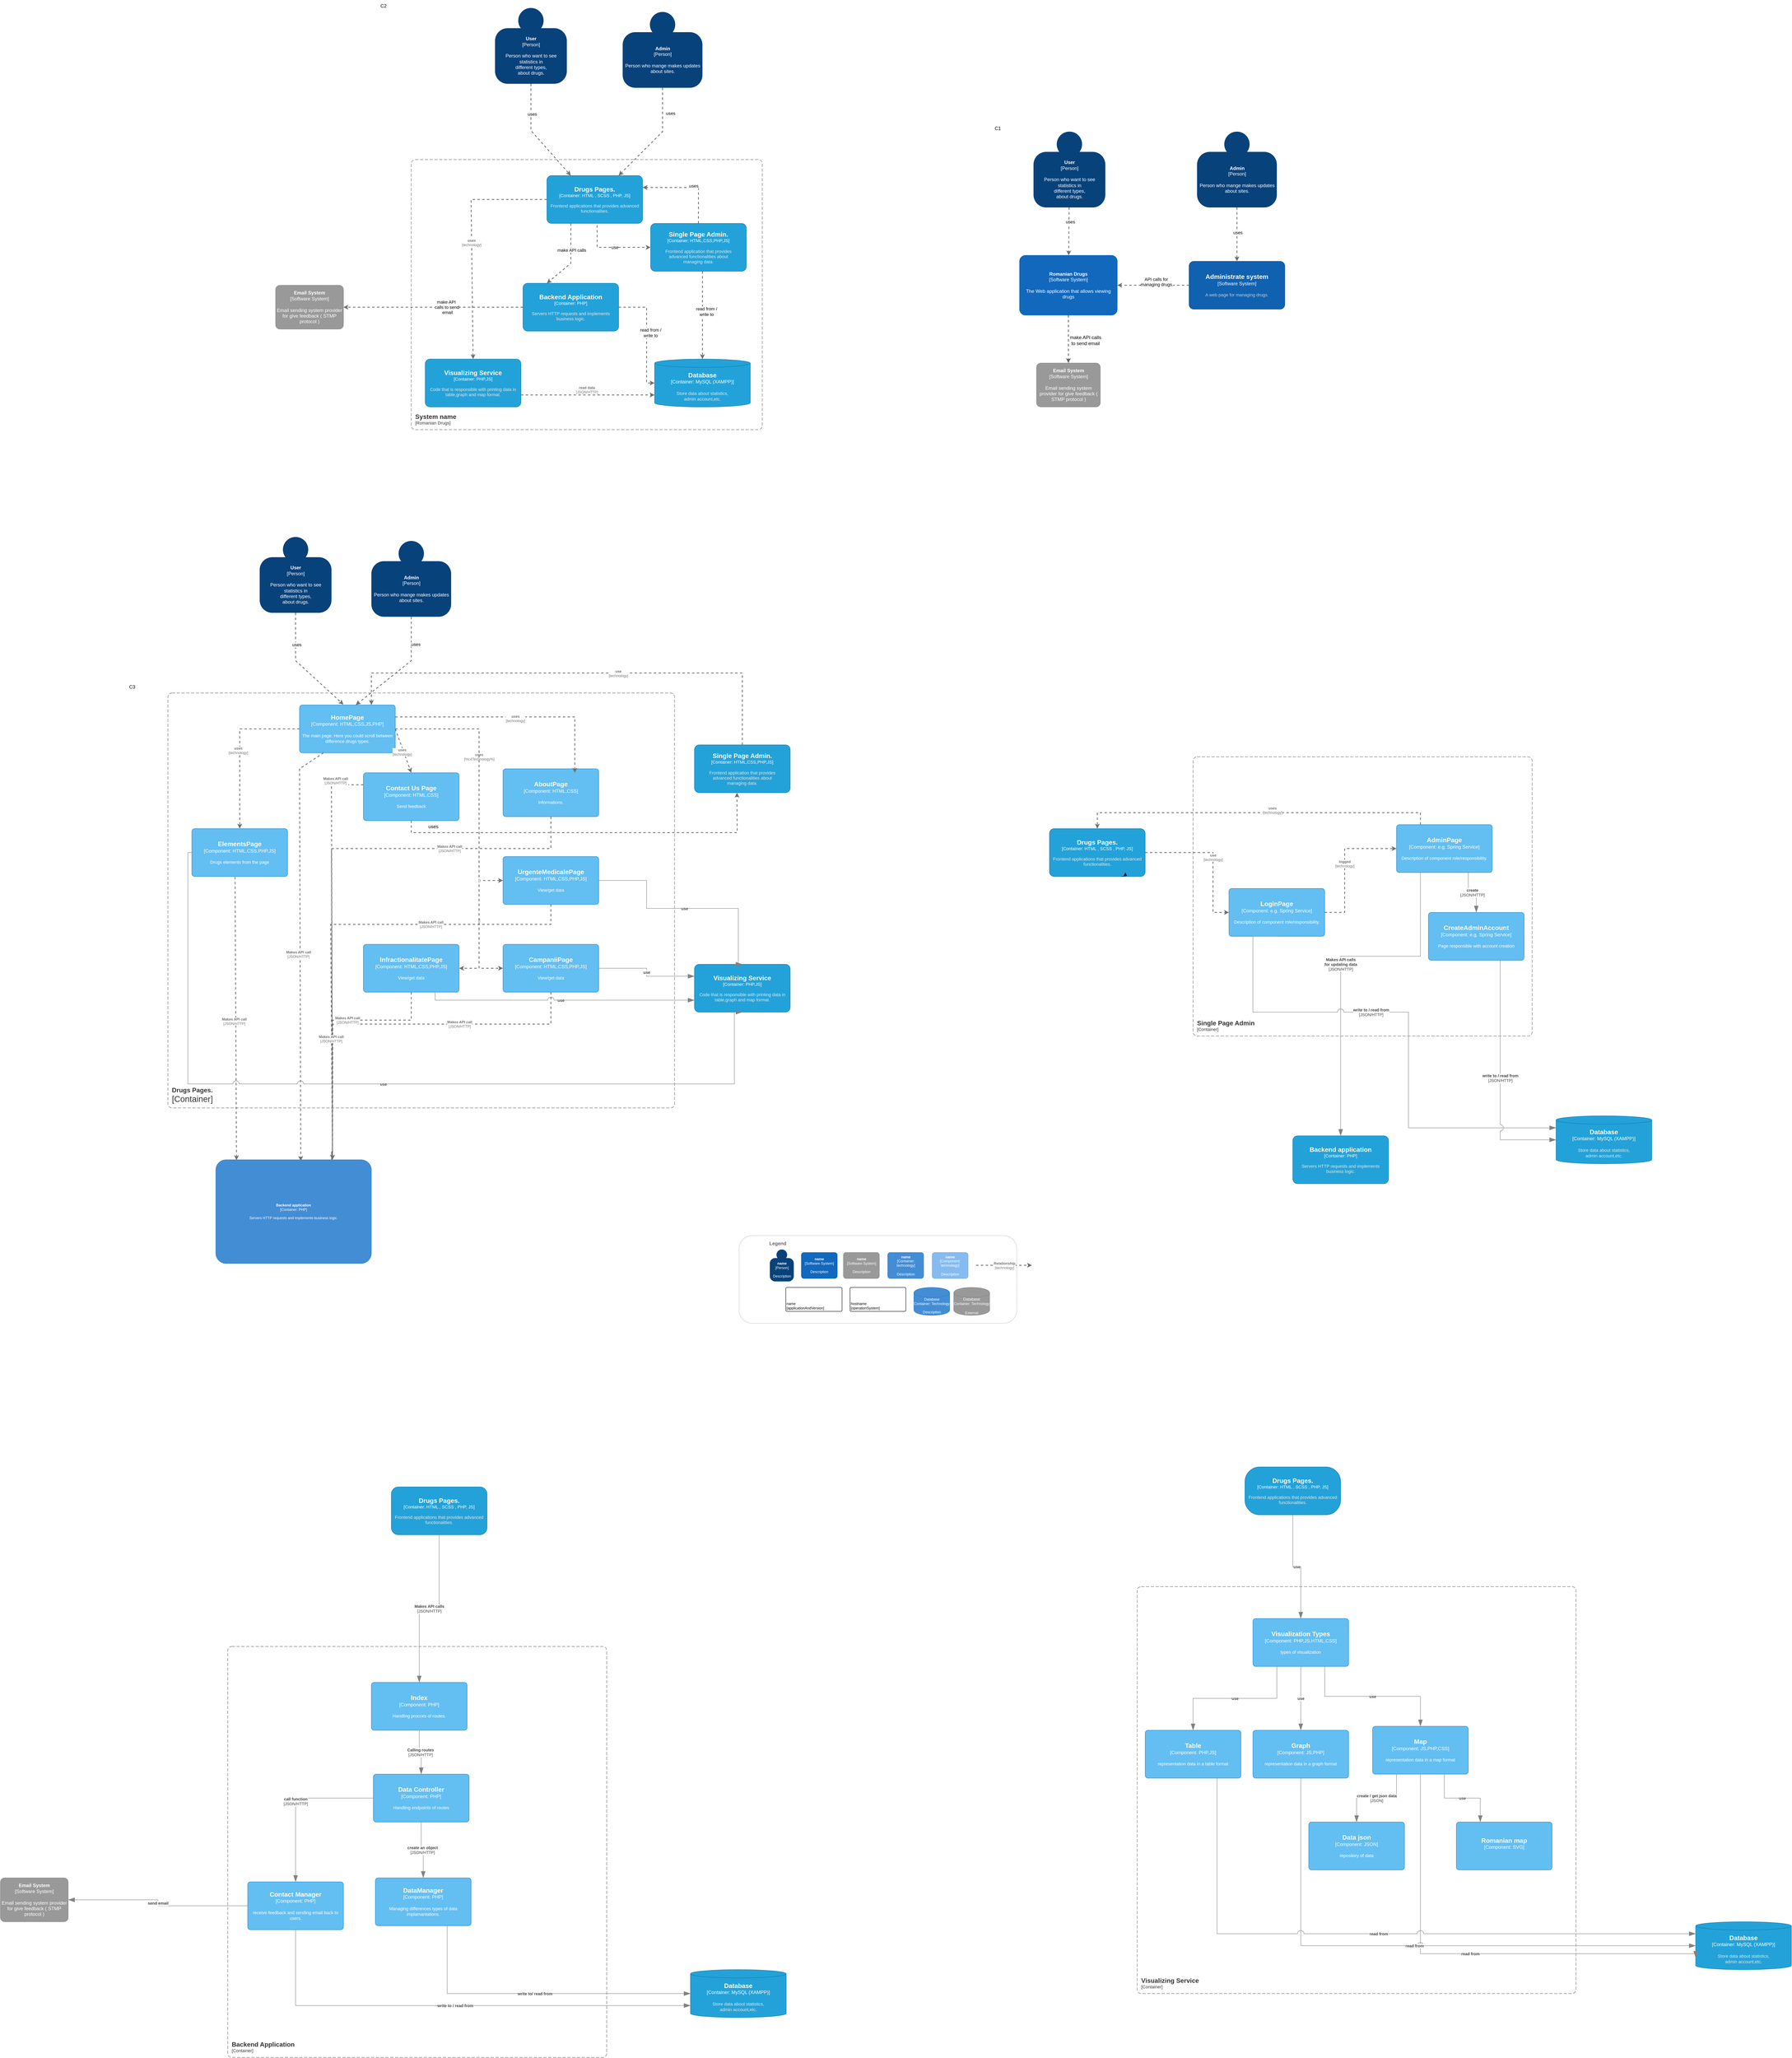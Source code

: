 <mxfile version="24.6.2" type="device">
  <diagram name="Page-1" id="vZs9tBi-EqgxkP-q6Zca">
    <mxGraphModel dx="4024" dy="1756" grid="1" gridSize="10" guides="1" tooltips="1" connect="1" arrows="1" fold="1" page="1" pageScale="1" pageWidth="850" pageHeight="1100" math="0" shadow="0">
      <root>
        <mxCell id="0" />
        <mxCell id="1" parent="0" />
        <mxCell id="w9A_Unz9jhgvz5CZBukg-4" style="edgeStyle=none;rounded=0;orthogonalLoop=1;jettySize=auto;html=1;dashed=1;strokeColor=#666666;strokeWidth=2;fillColor=#f5f5f5;" edge="1" parent="1" source="w9A_Unz9jhgvz5CZBukg-9" target="w9A_Unz9jhgvz5CZBukg-10">
          <mxGeometry relative="1" as="geometry">
            <mxPoint x="663" y="88" as="targetPoint" />
            <mxPoint x="598" y="88" as="sourcePoint" />
          </mxGeometry>
        </mxCell>
        <mxCell id="w9A_Unz9jhgvz5CZBukg-6" style="edgeStyle=none;rounded=0;orthogonalLoop=1;jettySize=auto;html=1;dashed=1;strokeColor=#707070;strokeWidth=2;fontColor=#707070;" edge="1" parent="1" source="w9A_Unz9jhgvz5CZBukg-7" target="w9A_Unz9jhgvz5CZBukg-9">
          <mxGeometry relative="1" as="geometry">
            <mxPoint x="516.811" y="33" as="targetPoint" />
          </mxGeometry>
        </mxCell>
        <mxCell id="w9A_Unz9jhgvz5CZBukg-14" value="uses" style="edgeLabel;html=1;align=center;verticalAlign=middle;resizable=0;points=[];" vertex="1" connectable="0" parent="w9A_Unz9jhgvz5CZBukg-6">
          <mxGeometry x="-0.393" y="3" relative="1" as="geometry">
            <mxPoint y="-1" as="offset" />
          </mxGeometry>
        </mxCell>
        <object placeholders="1" c4Name="User" c4Type="Person" c4Description="Person who want to see &#xa;statistics in &#xa;different types,&#xa; about drugs." label="&lt;b&gt;%c4Name%&lt;/b&gt;&lt;div&gt;[%c4Type%]&lt;/div&gt;&lt;br&gt;&lt;div&gt;%c4Description%&lt;/div&gt;" id="w9A_Unz9jhgvz5CZBukg-7">
          <mxCell style="html=1;dashed=0;whitespace=wrap;fillColor=#08427b;strokeColor=none;fontColor=#ffffff;shape=mxgraph.c4.person;align=center;metaEdit=1;points=[[0.5,0,0],[1,0.5,0],[1,0.75,0],[0.75,1,0],[0.5,1,0],[0.25,1,0],[0,0.75,0],[0,0.5,0]];metaData={&quot;c4Type&quot;:{&quot;editable&quot;:false}};" vertex="1" parent="1">
            <mxGeometry x="240" y="-267" width="180" height="190" as="geometry" />
          </mxCell>
        </object>
        <object placeholders="1" c4Name="Romanian Drugs" c4Type="Software System" c4Description="The Web application that allows viewing drugs" label="&lt;b&gt;%c4Name%&lt;/b&gt;&lt;div&gt;[%c4Type%]&lt;/div&gt;&lt;br&gt;&lt;div&gt;%c4Description%&lt;/div&gt;" id="w9A_Unz9jhgvz5CZBukg-9">
          <mxCell style="rounded=1;whiteSpace=wrap;html=1;labelBackgroundColor=none;fillColor=#1168BD;fontColor=#ffffff;align=center;arcSize=10;strokeColor=#1168BD;metaEdit=1;metaData={&quot;c4Type&quot;:{&quot;editable&quot;:false}};points=[[0.25,0,0],[0.5,0,0],[0.75,0,0],[1,0.25,0],[1,0.5,0],[1,0.75,0],[0.75,1,0],[0.5,1,0],[0.25,1,0],[0,0.75,0],[0,0.5,0],[0,0.25,0]];" vertex="1" parent="1">
            <mxGeometry x="205" y="43" width="245" height="150" as="geometry" />
          </mxCell>
        </object>
        <object placeholders="1" c4Name="Email System" c4Type="Software System" c4Description="Email sending system provider for give feedback ( STMP protocol )" label="&lt;b&gt;%c4Name%&lt;/b&gt;&lt;div&gt;[%c4Type%]&lt;/div&gt;&lt;br&gt;&lt;div&gt;%c4Description%&lt;/div&gt;" id="w9A_Unz9jhgvz5CZBukg-10">
          <mxCell style="rounded=1;whiteSpace=wrap;html=1;labelBackgroundColor=none;fillColor=#999999;fontColor=#ffffff;align=center;arcSize=10;strokeColor=#8A8A8A;metaEdit=1;metaData={&quot;c4Type&quot;:{&quot;editable&quot;:false}};points=[[0.25,0,0],[0.5,0,0],[0.75,0,0],[1,0.25,0],[1,0.5,0],[1,0.75,0],[0.75,1,0],[0.5,1,0],[0.25,1,0],[0,0.75,0],[0,0.5,0],[0,0.25,0]];" vertex="1" parent="1">
            <mxGeometry x="247.5" y="313" width="160" height="110.0" as="geometry" />
          </mxCell>
        </object>
        <object placeholders="1" c4Name="Admin" c4Type="Person" c4Description="Person who mange makes updates &#xa;about sites." label="&lt;b&gt;%c4Name%&lt;/b&gt;&lt;div&gt;[%c4Type%]&lt;/div&gt;&lt;br&gt;&lt;div&gt;%c4Description%&lt;/div&gt;" id="w9A_Unz9jhgvz5CZBukg-11">
          <mxCell style="html=1;dashed=0;whitespace=wrap;fillColor=#08427b;strokeColor=none;fontColor=#ffffff;shape=mxgraph.c4.person;align=center;metaEdit=1;points=[[0.5,0,0],[1,0.5,0],[1,0.75,0],[0.75,1,0],[0.5,1,0],[0.25,1,0],[0,0.75,0],[0,0.5,0]];metaData={&quot;c4Type&quot;:{&quot;editable&quot;:false}};" vertex="1" parent="1">
            <mxGeometry x="650" y="-267" width="200" height="190" as="geometry" />
          </mxCell>
        </object>
        <mxCell id="w9A_Unz9jhgvz5CZBukg-12" style="edgeStyle=none;rounded=0;orthogonalLoop=1;jettySize=auto;html=1;dashed=1;strokeColor=#707070;strokeWidth=2;fontColor=#707070;exitX=0.5;exitY=1;exitDx=0;exitDy=0;exitPerimeter=0;entryX=0.5;entryY=0;entryDx=0;entryDy=0;entryPerimeter=0;" edge="1" parent="1" source="w9A_Unz9jhgvz5CZBukg-11" target="w9A_Unz9jhgvz5CZBukg-20">
          <mxGeometry relative="1" as="geometry">
            <mxPoint x="680" y="46" as="targetPoint" />
            <mxPoint x="525" y="-47" as="sourcePoint" />
            <Array as="points">
              <mxPoint x="750" y="13" />
            </Array>
          </mxGeometry>
        </mxCell>
        <mxCell id="w9A_Unz9jhgvz5CZBukg-18" value="uses" style="edgeLabel;html=1;align=center;verticalAlign=middle;resizable=0;points=[];" vertex="1" connectable="0" parent="w9A_Unz9jhgvz5CZBukg-12">
          <mxGeometry x="-0.071" y="2" relative="1" as="geometry">
            <mxPoint as="offset" />
          </mxGeometry>
        </mxCell>
        <mxCell id="w9A_Unz9jhgvz5CZBukg-13" value="C1" style="text;html=1;align=center;verticalAlign=middle;resizable=0;points=[];autosize=1;strokeColor=none;fillColor=none;" vertex="1" parent="1">
          <mxGeometry x="130" y="-290" width="40" height="30" as="geometry" />
        </mxCell>
        <mxCell id="w9A_Unz9jhgvz5CZBukg-19" value="make API calls&lt;div&gt;to send email&lt;/div&gt;" style="text;html=1;align=center;verticalAlign=middle;resizable=0;points=[];autosize=1;strokeColor=none;fillColor=none;" vertex="1" parent="1">
          <mxGeometry x="320" y="236" width="100" height="40" as="geometry" />
        </mxCell>
        <object placeholders="1" c4Name="Administrate system" c4Type="Software System" c4Description="A web page for managing drugs." label="&lt;font style=&quot;font-size: 16px&quot;&gt;&lt;b&gt;%c4Name%&lt;/b&gt;&lt;/font&gt;&lt;div&gt;[%c4Type%]&lt;/div&gt;&lt;br&gt;&lt;div&gt;&lt;font style=&quot;font-size: 11px&quot;&gt;&lt;font color=&quot;#cccccc&quot;&gt;%c4Description%&lt;/font&gt;&lt;/div&gt;" id="w9A_Unz9jhgvz5CZBukg-20">
          <mxCell style="rounded=1;whiteSpace=wrap;html=1;labelBackgroundColor=none;fillColor=#1061B0;fontColor=#ffffff;align=center;arcSize=10;strokeColor=#0D5091;metaEdit=1;resizable=0;points=[[0.25,0,0],[0.5,0,0],[0.75,0,0],[1,0.25,0],[1,0.5,0],[1,0.75,0],[0.75,1,0],[0.5,1,0],[0.25,1,0],[0,0.75,0],[0,0.5,0],[0,0.25,0]];" vertex="1" parent="1">
            <mxGeometry x="630" y="58" width="240" height="120" as="geometry" />
          </mxCell>
        </object>
        <mxCell id="w9A_Unz9jhgvz5CZBukg-22" style="edgeStyle=none;rounded=0;orthogonalLoop=1;jettySize=auto;html=1;dashed=1;strokeColor=#707070;strokeWidth=2;fontColor=#707070;exitX=0;exitY=0.5;exitDx=0;exitDy=0;exitPerimeter=0;entryX=1;entryY=0.5;entryDx=0;entryDy=0;entryPerimeter=0;" edge="1" parent="1" source="w9A_Unz9jhgvz5CZBukg-20" target="w9A_Unz9jhgvz5CZBukg-9">
          <mxGeometry relative="1" as="geometry">
            <mxPoint x="330" y="83" as="targetPoint" />
            <mxPoint x="560" y="113" as="sourcePoint" />
          </mxGeometry>
        </mxCell>
        <mxCell id="w9A_Unz9jhgvz5CZBukg-24" value="API calls for&amp;nbsp;&lt;div&gt;managing drugs.&lt;/div&gt;&lt;div&gt;&lt;br&gt;&lt;/div&gt;" style="edgeLabel;html=1;align=center;verticalAlign=middle;resizable=0;points=[];" vertex="1" connectable="0" parent="w9A_Unz9jhgvz5CZBukg-22">
          <mxGeometry x="-0.052" y="-1" relative="1" as="geometry">
            <mxPoint x="4" y="-1" as="offset" />
          </mxGeometry>
        </mxCell>
        <mxCell id="w9A_Unz9jhgvz5CZBukg-26" value="C2" style="text;html=1;align=center;verticalAlign=middle;resizable=0;points=[];autosize=1;strokeColor=none;fillColor=none;" vertex="1" parent="1">
          <mxGeometry x="-1410" y="-597" width="40" height="30" as="geometry" />
        </mxCell>
        <object placeholders="1" c4Name="User" c4Type="Person" c4Description="Person who want to see &#xa;statistics in &#xa;different types,&#xa; about drugs." label="&lt;b&gt;%c4Name%&lt;/b&gt;&lt;div&gt;[%c4Type%]&lt;/div&gt;&lt;br&gt;&lt;div&gt;%c4Description%&lt;/div&gt;" id="w9A_Unz9jhgvz5CZBukg-33">
          <mxCell style="html=1;dashed=0;whitespace=wrap;fillColor=#08427b;strokeColor=none;fontColor=#ffffff;shape=mxgraph.c4.person;align=center;metaEdit=1;points=[[0.5,0,0],[1,0.5,0],[1,0.75,0],[0.75,1,0],[0.5,1,0],[0.25,1,0],[0,0.75,0],[0,0.5,0]];metaData={&quot;c4Type&quot;:{&quot;editable&quot;:false}};" vertex="1" parent="1">
            <mxGeometry x="-1110" y="-577" width="180" height="190" as="geometry" />
          </mxCell>
        </object>
        <object placeholders="1" c4Name="Admin" c4Type="Person" c4Description="Person who mange makes updates &#xa;about sites." label="&lt;b&gt;%c4Name%&lt;/b&gt;&lt;div&gt;[%c4Type%]&lt;/div&gt;&lt;br&gt;&lt;div&gt;%c4Description%&lt;/div&gt;" id="w9A_Unz9jhgvz5CZBukg-34">
          <mxCell style="html=1;dashed=0;whitespace=wrap;fillColor=#08427b;strokeColor=none;fontColor=#ffffff;shape=mxgraph.c4.person;align=center;metaEdit=1;points=[[0.5,0,0],[1,0.5,0],[1,0.75,0],[0.75,1,0],[0.5,1,0],[0.25,1,0],[0,0.75,0],[0,0.5,0]];metaData={&quot;c4Type&quot;:{&quot;editable&quot;:false}};" vertex="1" parent="1">
            <mxGeometry x="-790" y="-567" width="200" height="190" as="geometry" />
          </mxCell>
        </object>
        <mxCell id="w9A_Unz9jhgvz5CZBukg-35" style="edgeStyle=none;rounded=0;orthogonalLoop=1;jettySize=auto;html=1;dashed=1;strokeColor=#707070;strokeWidth=2;fontColor=#707070;exitX=0.5;exitY=1;exitDx=0;exitDy=0;exitPerimeter=0;entryX=0.75;entryY=0;entryDx=0;entryDy=0;entryPerimeter=0;" edge="1" parent="1" source="w9A_Unz9jhgvz5CZBukg-34" target="w9A_Unz9jhgvz5CZBukg-40">
          <mxGeometry relative="1" as="geometry">
            <mxPoint x="-780" y="-157" as="targetPoint" />
            <mxPoint x="-620" y="-397" as="sourcePoint" />
            <Array as="points">
              <mxPoint x="-690" y="-267" />
            </Array>
          </mxGeometry>
        </mxCell>
        <mxCell id="w9A_Unz9jhgvz5CZBukg-36" value="uses" style="edgeLabel;html=1;align=center;verticalAlign=middle;resizable=0;points=[];" vertex="1" connectable="0" parent="w9A_Unz9jhgvz5CZBukg-35">
          <mxGeometry x="-0.071" y="2" relative="1" as="geometry">
            <mxPoint x="28" y="-57" as="offset" />
          </mxGeometry>
        </mxCell>
        <object placeholders="1" c4Name="System name" c4Type="SystemScopeBoundary" c4Application="Romanian Drugs" label="&lt;font style=&quot;font-size: 16px&quot;&gt;&lt;b&gt;&lt;div style=&quot;text-align: left&quot;&gt;%c4Name%&lt;/div&gt;&lt;/b&gt;&lt;/font&gt;&lt;div style=&quot;text-align: left&quot;&gt;[%c4Application%]&lt;/div&gt;" id="w9A_Unz9jhgvz5CZBukg-37">
          <mxCell style="rounded=1;fontSize=11;whiteSpace=wrap;html=1;dashed=1;arcSize=20;fillColor=none;strokeColor=#666666;fontColor=#333333;labelBackgroundColor=none;align=left;verticalAlign=bottom;labelBorderColor=none;spacingTop=0;spacing=10;dashPattern=8 4;metaEdit=1;rotatable=0;perimeter=rectanglePerimeter;noLabel=0;labelPadding=0;allowArrows=0;connectable=0;expand=0;recursiveResize=0;editable=1;pointerEvents=0;absoluteArcSize=1;points=[[0.25,0,0],[0.5,0,0],[0.75,0,0],[1,0.25,0],[1,0.5,0],[1,0.75,0],[0.75,1,0],[0.5,1,0],[0.25,1,0],[0,0.75,0],[0,0.5,0],[0,0.25,0]];" vertex="1" parent="1">
            <mxGeometry x="-1320" y="-197" width="880" height="677" as="geometry" />
          </mxCell>
        </object>
        <object placeholders="1" c4Name="Backend Application" c4Type="Container" c4Technology="PHP" c4Description="Servers HTTP requests and implements business logic." label="&lt;font style=&quot;font-size: 16px&quot;&gt;&lt;b&gt;%c4Name%&lt;/b&gt;&lt;/font&gt;&lt;div&gt;[%c4Type%: %c4Technology%]&lt;/div&gt;&lt;br&gt;&lt;div&gt;&lt;font style=&quot;font-size: 11px&quot;&gt;&lt;font color=&quot;#E6E6E6&quot;&gt;%c4Description%&lt;/font&gt;&lt;/div&gt;" id="w9A_Unz9jhgvz5CZBukg-39">
          <mxCell style="rounded=1;whiteSpace=wrap;html=1;fontSize=11;labelBackgroundColor=none;fillColor=#23A2D9;fontColor=#ffffff;align=center;arcSize=10;strokeColor=#0E7DAD;metaEdit=1;resizable=0;points=[[0.25,0,0],[0.5,0,0],[0.75,0,0],[1,0.25,0],[1,0.5,0],[1,0.75,0],[0.75,1,0],[0.5,1,0],[0.25,1,0],[0,0.75,0],[0,0.5,0],[0,0.25,0]];" vertex="1" parent="1">
            <mxGeometry x="-1040" y="113" width="240" height="120" as="geometry" />
          </mxCell>
        </object>
        <object placeholders="1" c4Name="Drugs Pages." c4Type="Container" c4Technology="HTML , SCSS , PHP, JS" c4Description="Frontend applications that provides advanced functionalities." label="&lt;font style=&quot;font-size: 16px&quot;&gt;&lt;b&gt;%c4Name%&lt;/b&gt;&lt;/font&gt;&lt;div&gt;[%c4Type%: %c4Technology%]&lt;/div&gt;&lt;br&gt;&lt;div&gt;&lt;font style=&quot;font-size: 11px&quot;&gt;&lt;font color=&quot;#E6E6E6&quot;&gt;%c4Description%&lt;/font&gt;&lt;/div&gt;" id="w9A_Unz9jhgvz5CZBukg-40">
          <mxCell style="rounded=1;whiteSpace=wrap;html=1;fontSize=11;labelBackgroundColor=none;fillColor=#23A2D9;fontColor=#ffffff;align=center;arcSize=10;strokeColor=#0E7DAD;metaEdit=1;resizable=0;points=[[0.25,0,0],[0.5,0,0],[0.75,0,0],[1,0.25,0],[1,0.5,0],[1,0.75,0],[0.75,1,0],[0.5,1,0],[0.25,1,0],[0,0.75,0],[0,0.5,0],[0,0.25,0]];" vertex="1" parent="1">
            <mxGeometry x="-980" y="-157" width="240" height="120" as="geometry" />
          </mxCell>
        </object>
        <mxCell id="w9A_Unz9jhgvz5CZBukg-41" style="edgeStyle=none;rounded=0;orthogonalLoop=1;jettySize=auto;html=1;dashed=1;strokeColor=#707070;strokeWidth=2;fontColor=#707070;exitX=0.5;exitY=1;exitDx=0;exitDy=0;exitPerimeter=0;entryX=0.25;entryY=0;entryDx=0;entryDy=0;entryPerimeter=0;" edge="1" parent="1" source="w9A_Unz9jhgvz5CZBukg-33" target="w9A_Unz9jhgvz5CZBukg-40">
          <mxGeometry relative="1" as="geometry">
            <mxPoint x="-902" y="-157" as="targetPoint" />
            <mxPoint x="-990" y="-377" as="sourcePoint" />
            <Array as="points">
              <mxPoint x="-1020" y="-270" />
            </Array>
          </mxGeometry>
        </mxCell>
        <mxCell id="w9A_Unz9jhgvz5CZBukg-42" value="uses" style="edgeLabel;html=1;align=center;verticalAlign=middle;resizable=0;points=[];" vertex="1" connectable="0" parent="w9A_Unz9jhgvz5CZBukg-41">
          <mxGeometry x="-0.393" y="3" relative="1" as="geometry">
            <mxPoint y="-6" as="offset" />
          </mxGeometry>
        </mxCell>
        <mxCell id="w9A_Unz9jhgvz5CZBukg-43" style="edgeStyle=none;rounded=0;orthogonalLoop=1;jettySize=auto;html=1;dashed=1;strokeColor=#707070;strokeWidth=2;fontColor=#707070;exitX=0.525;exitY=1.04;exitDx=0;exitDy=0;exitPerimeter=0;entryX=0;entryY=0.5;entryDx=0;entryDy=0;entryPerimeter=0;" edge="1" parent="1" source="w9A_Unz9jhgvz5CZBukg-40" target="w9A_Unz9jhgvz5CZBukg-46">
          <mxGeometry relative="1" as="geometry">
            <mxPoint x="-720" y="33" as="targetPoint" />
            <mxPoint x="-821" y="-67" as="sourcePoint" />
            <Array as="points">
              <mxPoint x="-854" y="23" />
              <mxPoint x="-790" y="23" />
            </Array>
          </mxGeometry>
        </mxCell>
        <mxCell id="w9A_Unz9jhgvz5CZBukg-45" value="use" style="edgeLabel;html=1;align=center;verticalAlign=middle;resizable=0;points=[];" vertex="1" connectable="0" parent="w9A_Unz9jhgvz5CZBukg-43">
          <mxGeometry x="-0.247" y="2" relative="1" as="geometry">
            <mxPoint x="28" y="2" as="offset" />
          </mxGeometry>
        </mxCell>
        <object placeholders="1" c4Name="Single Page Admin." c4Type="Container" c4Technology="HTML,CSS,PHP,JS" c4Description="Frontend application that provides&#xa;advanced functionalities about&#xa;managing data." label="&lt;font style=&quot;font-size: 16px&quot;&gt;&lt;b&gt;%c4Name%&lt;/b&gt;&lt;/font&gt;&lt;div&gt;[%c4Type%: %c4Technology%]&lt;/div&gt;&lt;br&gt;&lt;div&gt;&lt;font style=&quot;font-size: 11px&quot;&gt;&lt;font color=&quot;#E6E6E6&quot;&gt;%c4Description%&lt;/font&gt;&lt;/div&gt;" id="w9A_Unz9jhgvz5CZBukg-46">
          <mxCell style="rounded=1;whiteSpace=wrap;html=1;fontSize=11;labelBackgroundColor=none;fillColor=#23A2D9;fontColor=#ffffff;align=center;arcSize=10;strokeColor=#0E7DAD;metaEdit=1;resizable=0;points=[[0.25,0,0],[0.5,0,0],[0.75,0,0],[1,0.25,0],[1,0.5,0],[1,0.75,0],[0.75,1,0],[0.5,1,0],[0.25,1,0],[0,0.75,0],[0,0.5,0],[0,0.25,0]];" vertex="1" parent="1">
            <mxGeometry x="-720" y="-37" width="240" height="120" as="geometry" />
          </mxCell>
        </object>
        <mxCell id="w9A_Unz9jhgvz5CZBukg-48" style="edgeStyle=none;rounded=0;orthogonalLoop=1;jettySize=auto;html=1;dashed=1;strokeColor=#707070;strokeWidth=2;fontColor=#707070;exitX=0.25;exitY=1;exitDx=0;exitDy=0;exitPerimeter=0;entryX=0.25;entryY=0;entryDx=0;entryDy=0;entryPerimeter=0;" edge="1" parent="1" source="w9A_Unz9jhgvz5CZBukg-40" target="w9A_Unz9jhgvz5CZBukg-39">
          <mxGeometry relative="1" as="geometry">
            <mxPoint x="-770" y="93" as="targetPoint" />
            <mxPoint x="-920.0" y="13" as="sourcePoint" />
            <Array as="points">
              <mxPoint x="-920" y="63" />
            </Array>
          </mxGeometry>
        </mxCell>
        <mxCell id="w9A_Unz9jhgvz5CZBukg-49" value="make API calls" style="edgeLabel;html=1;align=center;verticalAlign=middle;resizable=0;points=[];" vertex="1" connectable="0" parent="w9A_Unz9jhgvz5CZBukg-48">
          <mxGeometry x="-0.247" y="2" relative="1" as="geometry">
            <mxPoint as="offset" />
          </mxGeometry>
        </mxCell>
        <object placeholders="1" c4Name="Database" c4Type="Container" c4Technology="MySQL (XAMPP)" c4Description="Store data about statistics,&#xa;admin account,etc." label="&lt;font style=&quot;font-size: 16px&quot;&gt;&lt;b&gt;%c4Name%&lt;/b&gt;&lt;/font&gt;&lt;div&gt;[%c4Type%:&amp;nbsp;%c4Technology%]&lt;/div&gt;&lt;br&gt;&lt;div&gt;&lt;font style=&quot;font-size: 11px&quot;&gt;&lt;font color=&quot;#E6E6E6&quot;&gt;%c4Description%&lt;/font&gt;&lt;/div&gt;" id="w9A_Unz9jhgvz5CZBukg-50">
          <mxCell style="shape=cylinder3;size=10.429;whiteSpace=wrap;html=1;boundedLbl=1;rounded=0;labelBackgroundColor=none;fillColor=#23A2D9;fontSize=12;fontColor=#ffffff;align=center;strokeColor=#0E7DAD;metaEdit=1;points=[[0.5,0,0],[1,0.25,0],[1,0.5,0],[1,0.75,0],[0.5,1,0],[0,0.75,0],[0,0.5,0],[0,0.25,0]];resizable=0;" vertex="1" parent="1">
            <mxGeometry x="-710" y="303" width="240" height="120" as="geometry" />
          </mxCell>
        </object>
        <mxCell id="w9A_Unz9jhgvz5CZBukg-51" value="C" style="edgeStyle=none;rounded=0;orthogonalLoop=1;jettySize=auto;html=1;dashed=1;strokeColor=#707070;strokeWidth=2;fontColor=#707070;exitX=1;exitY=0.5;exitDx=0;exitDy=0;exitPerimeter=0;entryX=0;entryY=0.5;entryDx=0;entryDy=0;entryPerimeter=0;" edge="1" parent="1" source="w9A_Unz9jhgvz5CZBukg-39" target="w9A_Unz9jhgvz5CZBukg-50">
          <mxGeometry relative="1" as="geometry">
            <mxPoint x="-730" y="373" as="targetPoint" />
            <mxPoint x="-590" y="233" as="sourcePoint" />
            <Array as="points">
              <mxPoint x="-730" y="173" />
              <mxPoint x="-730" y="363" />
            </Array>
          </mxGeometry>
        </mxCell>
        <mxCell id="w9A_Unz9jhgvz5CZBukg-54" value="read from /&lt;div&gt;write to&lt;/div&gt;" style="edgeLabel;html=1;align=center;verticalAlign=middle;resizable=0;points=[];" vertex="1" connectable="0" parent="w9A_Unz9jhgvz5CZBukg-51">
          <mxGeometry x="-0.241" y="-1" relative="1" as="geometry">
            <mxPoint x="11" y="27" as="offset" />
          </mxGeometry>
        </mxCell>
        <object placeholders="1" c4Name="Email System" c4Type="Software System" c4Description="Email sending system provider for give feedback ( STMP protocol )" label="&lt;b&gt;%c4Name%&lt;/b&gt;&lt;div&gt;[%c4Type%]&lt;/div&gt;&lt;br&gt;&lt;div&gt;%c4Description%&lt;/div&gt;" id="w9A_Unz9jhgvz5CZBukg-56">
          <mxCell style="rounded=1;whiteSpace=wrap;html=1;labelBackgroundColor=none;fillColor=#999999;fontColor=#ffffff;align=center;arcSize=10;strokeColor=#8A8A8A;metaEdit=1;metaData={&quot;c4Type&quot;:{&quot;editable&quot;:false}};points=[[0.25,0,0],[0.5,0,0],[0.75,0,0],[1,0.25,0],[1,0.5,0],[1,0.75,0],[0.75,1,0],[0.5,1,0],[0.25,1,0],[0,0.75,0],[0,0.5,0],[0,0.25,0]];" vertex="1" parent="1">
            <mxGeometry x="-1660" y="118" width="170" height="110" as="geometry" />
          </mxCell>
        </object>
        <mxCell id="w9A_Unz9jhgvz5CZBukg-59" value="" style="edgeStyle=none;rounded=0;orthogonalLoop=1;jettySize=auto;html=1;dashed=1;strokeColor=#707070;strokeWidth=2;fontColor=#707070;exitX=0;exitY=0.5;exitDx=0;exitDy=0;exitPerimeter=0;entryX=1;entryY=0.5;entryDx=0;entryDy=0;entryPerimeter=0;" edge="1" parent="1" source="w9A_Unz9jhgvz5CZBukg-39" target="w9A_Unz9jhgvz5CZBukg-56">
          <mxGeometry relative="1" as="geometry">
            <mxPoint x="-1195" y="393" as="targetPoint" />
            <mxPoint x="-1285" y="203" as="sourcePoint" />
            <Array as="points" />
            <mxPoint as="offset" />
          </mxGeometry>
        </mxCell>
        <mxCell id="w9A_Unz9jhgvz5CZBukg-60" value="make API&amp;nbsp;&lt;div&gt;calls to send&lt;/div&gt;&lt;div&gt;&amp;nbsp;email&lt;/div&gt;" style="edgeLabel;html=1;align=center;verticalAlign=middle;resizable=0;points=[];" vertex="1" connectable="0" parent="w9A_Unz9jhgvz5CZBukg-59">
          <mxGeometry x="-0.241" y="-1" relative="1" as="geometry">
            <mxPoint x="-20" y="1" as="offset" />
          </mxGeometry>
        </mxCell>
        <mxCell id="w9A_Unz9jhgvz5CZBukg-63" value="C3" style="text;html=1;align=center;verticalAlign=middle;resizable=0;points=[];autosize=1;strokeColor=none;fillColor=none;" vertex="1" parent="1">
          <mxGeometry x="-2040" y="1110" width="40" height="30" as="geometry" />
        </mxCell>
        <object placeholders="1" c4Name="Drugs Pages." c4Type="ContainerScopeBoundary" c4Application="Container" label="&lt;font style=&quot;font-size: 16px&quot;&gt;&lt;b&gt;&lt;div style=&quot;text-align: left&quot;&gt;%c4Name%&lt;/div&gt;&lt;/b&gt;&lt;/font&gt;&lt;div style=&quot;text-align: left&quot;&gt;[%c4Application%]&lt;/div&gt;" id="w9A_Unz9jhgvz5CZBukg-64">
          <mxCell style="rounded=1;fontSize=21;whiteSpace=wrap;html=1;dashed=1;arcSize=20;fillColor=none;strokeColor=#666666;fontColor=#333333;labelBackgroundColor=none;align=left;verticalAlign=bottom;labelBorderColor=none;spacingTop=0;spacing=10;dashPattern=8 &#xa;4;metaEdit=1;rotatable=0;perimeter=rectanglePerimeter;noLabel=0;labelPadding=0;allowArrows=0;connectable=0;expand=0;recursiveResize=0;editable=1;pointerEvents=0;absoluteArcSize=1;points=[[0.25,0,0],[0.5,0,0],[0.75,0,0],[1,0.25,0],[1,0.5,0],[1,0.75,0],[0.75,1,0],[0.5,1,0],[0.25,1,0],[0,0.75,0],[0,0.5,0],[0,0.25,0]];" vertex="1" parent="1">
            <mxGeometry x="-1930" y="1140" width="1270" height="1040" as="geometry" />
          </mxCell>
        </object>
        <object placeholders="1" c4Name="Single Page Admin." c4Type="Container" c4Technology="HTML,CSS,PHP,JS" c4Description="Frontend application that provides&#xa;advanced functionalities about&#xa;managing data." label="&lt;font style=&quot;font-size: 16px&quot;&gt;&lt;b&gt;%c4Name%&lt;/b&gt;&lt;/font&gt;&lt;div&gt;[%c4Type%: %c4Technology%]&lt;/div&gt;&lt;br&gt;&lt;div&gt;&lt;font style=&quot;font-size: 11px&quot;&gt;&lt;font color=&quot;#E6E6E6&quot;&gt;%c4Description%&lt;/font&gt;&lt;/div&gt;" id="w9A_Unz9jhgvz5CZBukg-72">
          <mxCell style="rounded=1;whiteSpace=wrap;html=1;fontSize=11;labelBackgroundColor=none;fillColor=#23A2D9;fontColor=#ffffff;align=center;arcSize=10;strokeColor=#0E7DAD;metaEdit=1;resizable=0;points=[[0.25,0,0],[0.5,0,0],[0.75,0,0],[1,0.25,0],[1,0.5,0],[1,0.75,0],[0.75,1,0],[0.5,1,0],[0.25,1,0],[0,0.75,0],[0,0.5,0],[0,0.25,0]];" vertex="1" parent="1">
            <mxGeometry x="-610" y="1270" width="240" height="120" as="geometry" />
          </mxCell>
        </object>
        <mxCell id="w9A_Unz9jhgvz5CZBukg-89" value="" style="group" vertex="1" connectable="0" parent="1">
          <mxGeometry x="-440" y="2500" width="696" height="220" as="geometry" />
        </mxCell>
        <mxCell id="w9A_Unz9jhgvz5CZBukg-90" value="" style="rounded=1;whiteSpace=wrap;html=1;fillColor=none;strokeColor=#666666;dashed=1;dashPattern=1 2;fontColor=#666666;" vertex="1" parent="w9A_Unz9jhgvz5CZBukg-89">
          <mxGeometry x="-58" width="696" height="220" as="geometry" />
        </mxCell>
        <mxCell id="w9A_Unz9jhgvz5CZBukg-91" value="Legend" style="text;html=1;strokeColor=none;fillColor=none;align=center;verticalAlign=middle;whiteSpace=wrap;rounded=0;fontStyle=1;fontColor=#666666;" vertex="1" parent="w9A_Unz9jhgvz5CZBukg-89">
          <mxGeometry x="19" y="10" width="40" height="20" as="geometry" />
        </mxCell>
        <object placeholders="1" c4Name="name" c4Type="Person" c4Description="Description" label="&lt;b style=&quot;font-size: 9px;&quot;&gt;%c4Name%&lt;/b&gt;&lt;div style=&quot;font-size: 9px;&quot;&gt;[%c4Type%]&lt;/div&gt;&lt;br style=&quot;font-size: 9px;&quot;&gt;&lt;div style=&quot;font-size: 9px;&quot;&gt;%c4Description%&lt;/div&gt;" id="w9A_Unz9jhgvz5CZBukg-92">
          <mxCell style="html=1;dashed=0;whitespace=wrap;fillColor=#08427b;strokeColor=none;fontColor=#ffffff;shape=mxgraph.c4.person;align=center;metaEdit=1;points=[[0.5,0,0],[1,0.5,0],[1,0.75,0],[0.75,1,0],[0.5,1,0],[0.25,1,0],[0,0.75,0],[0,0.5,0]];metaData={&quot;c4Type&quot;:{&quot;editable&quot;:false}};fontSize=9;" vertex="1" parent="w9A_Unz9jhgvz5CZBukg-89">
            <mxGeometry x="19" y="35" width="60" height="80" as="geometry" />
          </mxCell>
        </object>
        <object placeholders="1" c4Name="name" c4Type="Software System" c4Description="Description" label="&lt;b style=&quot;font-size: 9px;&quot;&gt;%c4Name%&lt;/b&gt;&lt;div style=&quot;font-size: 9px;&quot;&gt;[%c4Type%]&lt;/div&gt;&lt;br style=&quot;font-size: 9px;&quot;&gt;&lt;div style=&quot;font-size: 9px;&quot;&gt;%c4Description%&lt;/div&gt;" id="w9A_Unz9jhgvz5CZBukg-93">
          <mxCell style="rounded=1;whiteSpace=wrap;html=1;labelBackgroundColor=none;fillColor=#1168BD;fontColor=#ffffff;align=center;arcSize=10;strokeColor=#1168BD;metaEdit=1;metaData={&quot;c4Type&quot;:{&quot;editable&quot;:false}};points=[[0.25,0,0],[0.5,0,0],[0.75,0,0],[1,0.25,0],[1,0.5,0],[1,0.75,0],[0.75,1,0],[0.5,1,0],[0.25,1,0],[0,0.75,0],[0,0.5,0],[0,0.25,0]];fontSize=9;" vertex="1" parent="w9A_Unz9jhgvz5CZBukg-89">
            <mxGeometry x="98" y="42.5" width="90" height="65" as="geometry" />
          </mxCell>
        </object>
        <object placeholders="1" c4Name="name" c4Type="Software System" c4Description="Description" label="&lt;b style=&quot;font-size: 9px;&quot;&gt;%c4Name%&lt;/b&gt;&lt;div style=&quot;font-size: 9px;&quot;&gt;[%c4Type%]&lt;/div&gt;&lt;br style=&quot;font-size: 9px;&quot;&gt;&lt;div style=&quot;font-size: 9px;&quot;&gt;%c4Description%&lt;/div&gt;" id="w9A_Unz9jhgvz5CZBukg-94">
          <mxCell style="rounded=1;whiteSpace=wrap;html=1;labelBackgroundColor=none;fillColor=#999999;fontColor=#ffffff;align=center;arcSize=10;strokeColor=#8A8A8A;metaEdit=1;metaData={&quot;c4Type&quot;:{&quot;editable&quot;:false}};points=[[0.25,0,0],[0.5,0,0],[0.75,0,0],[1,0.25,0],[1,0.5,0],[1,0.75,0],[0.75,1,0],[0.5,1,0],[0.25,1,0],[0,0.75,0],[0,0.5,0],[0,0.25,0]];fontSize=9;" vertex="1" parent="w9A_Unz9jhgvz5CZBukg-89">
            <mxGeometry x="203.5" y="42.5" width="90" height="65" as="geometry" />
          </mxCell>
        </object>
        <object placeholders="1" c4Name="name" c4Type="Component" c4Technology="technology" c4Description="Description" label="&lt;b style=&quot;font-size: 9px;&quot;&gt;%c4Name%&lt;/b&gt;&lt;div style=&quot;font-size: 9px;&quot;&gt;[%c4Type%: %c4Technology%]&lt;/div&gt;&lt;br style=&quot;font-size: 9px;&quot;&gt;&lt;div style=&quot;font-size: 9px;&quot;&gt;%c4Description%&lt;/div&gt;" id="w9A_Unz9jhgvz5CZBukg-95">
          <mxCell style="rounded=1;whiteSpace=wrap;html=1;labelBackgroundColor=none;fillColor=#85BBF0;fontColor=#ffffff;align=center;arcSize=10;strokeColor=#78A8D8;metaEdit=1;metaData={&quot;c4Type&quot;:{&quot;editable&quot;:false}};points=[[0.25,0,0],[0.5,0,0],[0.75,0,0],[1,0.25,0],[1,0.5,0],[1,0.75,0],[0.75,1,0],[0.5,1,0],[0.25,1,0],[0,0.75,0],[0,0.5,0],[0,0.25,0]];fontSize=9;" vertex="1" parent="w9A_Unz9jhgvz5CZBukg-89">
            <mxGeometry x="426" y="42.5" width="90" height="65" as="geometry" />
          </mxCell>
        </object>
        <object placeholders="1" c4Name="name" c4Type="Container" c4Technology="technology" c4Description="Description" label="&lt;b style=&quot;font-size: 9px;&quot;&gt;%c4Name%&lt;/b&gt;&lt;div style=&quot;font-size: 9px;&quot;&gt;[%c4Type%: %c4Technology%]&lt;/div&gt;&lt;br style=&quot;font-size: 9px;&quot;&gt;&lt;div style=&quot;font-size: 9px;&quot;&gt;%c4Description%&lt;/div&gt;" id="w9A_Unz9jhgvz5CZBukg-96">
          <mxCell style="rounded=1;whiteSpace=wrap;html=1;labelBackgroundColor=none;fillColor=#438DD5;fontColor=#ffffff;align=center;arcSize=10;strokeColor=#3C7FC0;metaEdit=1;metaData={&quot;c4Type&quot;:{&quot;editable&quot;:false}};points=[[0.25,0,0],[0.5,0,0],[0.75,0,0],[1,0.25,0],[1,0.5,0],[1,0.75,0],[0.75,1,0],[0.5,1,0],[0.25,1,0],[0,0.75,0],[0,0.5,0],[0,0.25,0]];fontSize=9;" vertex="1" parent="w9A_Unz9jhgvz5CZBukg-89">
            <mxGeometry x="314.5" y="42.5" width="90" height="65" as="geometry" />
          </mxCell>
        </object>
        <object placeholders="1" c4Name="name" c4Type="ExecutionEnvironment" c4Application="applicationAndVersion" label="&lt;div style=&quot;text-align: left; font-size: 9px;&quot;&gt;%c4Name%&lt;/div&gt;&lt;div style=&quot;text-align: left; font-size: 9px;&quot;&gt;[%c4Application%]&lt;/div&gt;" id="w9A_Unz9jhgvz5CZBukg-97">
          <mxCell style="rounded=1;whiteSpace=wrap;html=1;labelBackgroundColor=none;fillColor=#ffffff;fontColor=#000000;align=left;arcSize=5;strokeColor=#000000;verticalAlign=bottom;metaEdit=1;metaData={&quot;c4Type&quot;:{&quot;editable&quot;:false}};points=[[0.25,0,0],[0.5,0,0],[0.75,0,0],[1,0.25,0],[1,0.5,0],[1,0.75,0],[0.75,1,0],[0.5,1,0],[0.25,1,0],[0,0.75,0],[0,0.5,0],[0,0.25,0]];fontSize=9;" vertex="1" parent="w9A_Unz9jhgvz5CZBukg-89">
            <mxGeometry x="59" y="130" width="141" height="60" as="geometry" />
          </mxCell>
        </object>
        <object placeholders="1" c4Name="hostname" c4Type="DeploymentNode" c4OperationSystem="operationSystem" c4ScalingFactor="" label="&lt;div style=&quot;text-align: left; font-size: 9px;&quot;&gt;%c4Name%&lt;/div&gt;&lt;div style=&quot;text-align: left; font-size: 9px;&quot;&gt;[%c4OperationSystem%]&lt;/div&gt;&lt;div style=&quot;text-align: right; font-size: 9px;&quot;&gt;%c4ScalingFactor%&lt;/div&gt;" id="w9A_Unz9jhgvz5CZBukg-98">
          <mxCell style="rounded=1;whiteSpace=wrap;html=1;labelBackgroundColor=none;fillColor=#ffffff;fontColor=#000000;align=left;arcSize=5;strokeColor=#000000;verticalAlign=bottom;metaEdit=1;metaData={&quot;c4Type&quot;:{&quot;editable&quot;:false}};points=[[0.25,0,0],[0.5,0,0],[0.75,0,0],[1,0.25,0],[1,0.5,0],[1,0.75,0],[0.75,1,0],[0.5,1,0],[0.25,1,0],[0,0.75,0],[0,0.5,0],[0,0.25,0]];fontSize=9;" vertex="1" parent="w9A_Unz9jhgvz5CZBukg-89">
            <mxGeometry x="220" y="130" width="140" height="60" as="geometry" />
          </mxCell>
        </object>
        <object placeholders="1" c4Type="Database" c4Technology="Technology" c4Description="Description" label="%c4Type%&lt;div style=&quot;font-size: 9px;&quot;&gt;[Container:&amp;nbsp;%c4Technology%]&lt;/div&gt;&lt;br style=&quot;font-size: 9px;&quot;&gt;&lt;div style=&quot;font-size: 9px;&quot;&gt;%c4Description%&lt;/div&gt;" id="w9A_Unz9jhgvz5CZBukg-99">
          <mxCell style="shape=cylinder;whiteSpace=wrap;html=1;boundedLbl=1;rounded=0;labelBackgroundColor=none;fillColor=#438DD5;fontSize=9;fontColor=#ffffff;align=center;strokeColor=#3C7FC0;metaEdit=1;points=[[0.5,0,0],[1,0.25,0],[1,0.5,0],[1,0.75,0],[0.5,1,0],[0,0.75,0],[0,0.5,0],[0,0.25,0]];metaData={&quot;c4Type&quot;:{&quot;editable&quot;:false}};" vertex="1" parent="w9A_Unz9jhgvz5CZBukg-89">
            <mxGeometry x="380" y="130" width="90" height="70" as="geometry" />
          </mxCell>
        </object>
        <object placeholders="1" c4Type="Database" c4Technology="Technology" c4Description="External" label="%c4Type%&lt;div style=&quot;font-size: 9px;&quot;&gt;[Container:&amp;nbsp;%c4Technology%]&lt;/div&gt;&lt;br style=&quot;font-size: 9px;&quot;&gt;&lt;div style=&quot;font-size: 9px;&quot;&gt;%c4Description%&lt;/div&gt;" id="w9A_Unz9jhgvz5CZBukg-100">
          <mxCell style="shape=cylinder;whiteSpace=wrap;html=1;boundedLbl=1;rounded=1;labelBackgroundColor=none;fillColor=#999999;fontSize=10;fontColor=#ffffff;align=center;strokeColor=#8A8A8A;metaEdit=1;points=[[0.5,0,0],[1,0.25,0],[1,0.5,0],[1,0.75,0],[0.5,1,0],[0,0.75,0],[0,0.5,0],[0,0.25,0]];metaData={&quot;c4Type&quot;:{&quot;editable&quot;:false}};arcSize=10;" vertex="1" parent="w9A_Unz9jhgvz5CZBukg-89">
            <mxGeometry x="480" y="130" width="90" height="70" as="geometry" />
          </mxCell>
        </object>
        <object placeholders="1" c4Type="Relationship" c4Technology="technology" c4Description="Relationship" label="&lt;div style=&quot;text-align: left; font-size: 9px;&quot;&gt;&lt;div style=&quot;text-align: center; font-size: 9px;&quot;&gt;&lt;b style=&quot;font-size: 9px;&quot;&gt;%c4Description%&lt;/b&gt;&lt;/div&gt;&lt;div style=&quot;text-align: center; font-size: 9px;&quot;&gt;[%c4Technology%]&lt;/div&gt;&lt;/div&gt;" id="w9A_Unz9jhgvz5CZBukg-101">
          <mxCell style="edgeStyle=none;rounded=0;html=1;jettySize=auto;orthogonalLoop=1;strokeColor=#707070;strokeWidth=2;fontColor=#707070;jumpStyle=none;dashed=1;metaEdit=1;metaData={&quot;c4Type&quot;:{&quot;editable&quot;:false}};fontSize=9;" edge="1" parent="w9A_Unz9jhgvz5CZBukg-89">
            <mxGeometry x="0.011" width="160" relative="1" as="geometry">
              <mxPoint x="536" y="74.5" as="sourcePoint" />
              <mxPoint x="676" y="74.5" as="targetPoint" />
              <mxPoint as="offset" />
            </mxGeometry>
          </mxCell>
        </object>
        <object placeholders="1" c4Type="Relationship" c4Technology="JSON/HTTP" c4Description="Makes API call" label="&lt;div style=&quot;text-align: left; font-size: 9px;&quot;&gt;&lt;div style=&quot;text-align: center; font-size: 9px;&quot;&gt;&lt;b style=&quot;font-size: 9px;&quot;&gt;%c4Description%&lt;/b&gt;&lt;/div&gt;&lt;div style=&quot;text-align: center; font-size: 9px;&quot;&gt;[%c4Technology%]&lt;/div&gt;&lt;/div&gt;" id="w9A_Unz9jhgvz5CZBukg-104">
          <mxCell style="edgeStyle=none;rounded=0;html=1;jettySize=auto;orthogonalLoop=1;strokeColor=#707070;strokeWidth=2;fontColor=#707070;jumpStyle=none;dashed=1;metaEdit=1;metaData={&quot;c4Type&quot;:{&quot;editable&quot;:false}};fontSize=9;exitX=0.25;exitY=1;exitDx=0;exitDy=0;exitPerimeter=0;entryX=0.546;entryY=0.012;entryDx=0;entryDy=0;entryPerimeter=0;" edge="1" parent="1" source="w9A_Unz9jhgvz5CZBukg-116" target="w9A_Unz9jhgvz5CZBukg-163">
            <mxGeometry x="0.019" y="-4" width="160" relative="1" as="geometry">
              <mxPoint x="-1560" y="1750" as="sourcePoint" />
              <mxPoint x="-1610" y="2450" as="targetPoint" />
              <mxPoint as="offset" />
              <Array as="points">
                <mxPoint x="-1600" y="1330" />
              </Array>
            </mxGeometry>
          </mxCell>
        </object>
        <object placeholders="1" c4Name="ElementsPage" c4Type="Component" c4Technology="HTML,CSS,PHP,JS" c4Description="Drugs elements from the page" label="&lt;font style=&quot;font-size: 16px&quot;&gt;&lt;b&gt;%c4Name%&lt;/b&gt;&lt;/font&gt;&lt;div&gt;[%c4Type%: %c4Technology%]&lt;/div&gt;&lt;br&gt;&lt;div&gt;&lt;font style=&quot;font-size: 11px&quot;&gt;%c4Description%&lt;/font&gt;&lt;/div&gt;" id="w9A_Unz9jhgvz5CZBukg-105">
          <mxCell style="rounded=1;whiteSpace=wrap;html=1;labelBackgroundColor=none;fillColor=#63BEF2;fontColor=#ffffff;align=center;arcSize=6;strokeColor=#2086C9;metaEdit=1;resizable=0;points=[[0.25,0,0],[0.5,0,0],[0.75,0,0],[1,0.25,0],[1,0.5,0],[1,0.75,0],[0.75,1,0],[0.5,1,0],[0.25,1,0],[0,0.75,0],[0,0.5,0],[0,0.25,0]];" vertex="1" parent="1">
            <mxGeometry x="-1870" y="1480" width="240" height="120" as="geometry" />
          </mxCell>
        </object>
        <object placeholders="1" c4Type="Relationship" c4Technology="technology" c4Description="uses" label="&lt;div style=&quot;text-align: left; font-size: 9px;&quot;&gt;&lt;div style=&quot;text-align: center; font-size: 9px;&quot;&gt;&lt;b style=&quot;font-size: 9px;&quot;&gt;%c4Description%&lt;/b&gt;&lt;/div&gt;&lt;div style=&quot;text-align: center; font-size: 9px;&quot;&gt;[%c4Technology%]&lt;/div&gt;&lt;/div&gt;" id="w9A_Unz9jhgvz5CZBukg-106">
          <mxCell style="edgeStyle=none;rounded=0;html=1;jettySize=auto;orthogonalLoop=1;strokeColor=#707070;strokeWidth=2;fontColor=#707070;jumpStyle=none;dashed=1;metaEdit=1;metaData={&quot;c4Type&quot;:{&quot;editable&quot;:false}};fontSize=9;entryX=0.5;entryY=0;entryDx=0;entryDy=0;entryPerimeter=0;exitX=0;exitY=0.5;exitDx=0;exitDy=0;exitPerimeter=0;" edge="1" parent="1" source="w9A_Unz9jhgvz5CZBukg-116" target="w9A_Unz9jhgvz5CZBukg-105">
            <mxGeometry x="0.019" y="-4" width="160" relative="1" as="geometry">
              <mxPoint x="-1450" y="1410" as="sourcePoint" />
              <mxPoint x="-1520" y="2060" as="targetPoint" />
              <mxPoint as="offset" />
              <Array as="points">
                <mxPoint x="-1750" y="1230" />
                <mxPoint x="-1750" y="1350" />
              </Array>
            </mxGeometry>
          </mxCell>
        </object>
        <object placeholders="1" c4Type="Relationship" c4Technology="JSON/HTTP" c4Description="Makes API call" label="&lt;div style=&quot;text-align: left; font-size: 9px;&quot;&gt;&lt;div style=&quot;text-align: center; font-size: 9px;&quot;&gt;&lt;b style=&quot;font-size: 9px;&quot;&gt;%c4Description%&lt;/b&gt;&lt;/div&gt;&lt;div style=&quot;text-align: center; font-size: 9px;&quot;&gt;[%c4Technology%]&lt;/div&gt;&lt;/div&gt;" id="w9A_Unz9jhgvz5CZBukg-108">
          <mxCell style="edgeStyle=none;rounded=0;html=1;jettySize=auto;orthogonalLoop=1;strokeColor=#707070;strokeWidth=2;fontColor=#707070;jumpStyle=none;dashed=1;metaEdit=1;metaData={&quot;c4Type&quot;:{&quot;editable&quot;:false}};fontSize=9;entryX=0.133;entryY=0.004;entryDx=0;entryDy=0;entryPerimeter=0;exitX=0.451;exitY=1.01;exitDx=0;exitDy=0;exitPerimeter=0;" edge="1" parent="1" source="w9A_Unz9jhgvz5CZBukg-105" target="w9A_Unz9jhgvz5CZBukg-163">
            <mxGeometry x="0.019" y="-4" width="160" relative="1" as="geometry">
              <mxPoint x="-1800" y="2310" as="sourcePoint" />
              <mxPoint x="-1720" y="2390" as="targetPoint" />
              <mxPoint as="offset" />
            </mxGeometry>
          </mxCell>
        </object>
        <object placeholders="1" c4Name="AboutPage" c4Type="Component" c4Technology="HTML,CSS" c4Description="Informations." label="&lt;font style=&quot;font-size: 16px&quot;&gt;&lt;b&gt;%c4Name%&lt;/b&gt;&lt;/font&gt;&lt;div&gt;[%c4Type%: %c4Technology%]&lt;/div&gt;&lt;br&gt;&lt;div&gt;&lt;font style=&quot;font-size: 11px&quot;&gt;%c4Description%&lt;/font&gt;&lt;/div&gt;" id="w9A_Unz9jhgvz5CZBukg-109">
          <mxCell style="rounded=1;whiteSpace=wrap;html=1;labelBackgroundColor=none;fillColor=#63BEF2;fontColor=#ffffff;align=center;arcSize=6;strokeColor=#2086C9;metaEdit=1;resizable=0;points=[[0.25,0,0],[0.5,0,0],[0.75,0,0],[1,0.25,0],[1,0.5,0],[1,0.75,0],[0.75,1,0],[0.5,1,0],[0.25,1,0],[0,0.75,0],[0,0.5,0],[0,0.25,0]];" vertex="1" parent="1">
            <mxGeometry x="-1090" y="1330" width="240" height="120" as="geometry" />
          </mxCell>
        </object>
        <object placeholders="1" c4Name="Contact Us Page" c4Type="Component" c4Technology="HTML,CSS" c4Description="Send feedback " label="&lt;font style=&quot;font-size: 16px&quot;&gt;&lt;b&gt;%c4Name%&lt;/b&gt;&lt;/font&gt;&lt;div&gt;[%c4Type%: %c4Technology%]&lt;/div&gt;&lt;br&gt;&lt;div&gt;&lt;font style=&quot;font-size: 11px&quot;&gt;%c4Description%&lt;/font&gt;&lt;/div&gt;" id="w9A_Unz9jhgvz5CZBukg-110">
          <mxCell style="rounded=1;whiteSpace=wrap;html=1;labelBackgroundColor=none;fillColor=#63BEF2;fontColor=#ffffff;align=center;arcSize=6;strokeColor=#2086C9;metaEdit=1;resizable=0;points=[[0.25,0,0],[0.5,0,0],[0.75,0,0],[1,0.25,0],[1,0.5,0],[1,0.75,0],[0.75,1,0],[0.5,1,0],[0.25,1,0],[0,0.75,0],[0,0.5,0],[0,0.25,0]];" vertex="1" parent="1">
            <mxGeometry x="-1440" y="1340" width="240" height="120" as="geometry" />
          </mxCell>
        </object>
        <object placeholders="1" c4Name="UrgenteMedicalePage" c4Type="Component" c4Technology="HTML,CSS,PHP,JS" c4Description="View/get data " label="&lt;font style=&quot;font-size: 16px&quot;&gt;&lt;b&gt;%c4Name%&lt;/b&gt;&lt;/font&gt;&lt;div&gt;[%c4Type%: %c4Technology%]&lt;/div&gt;&lt;br&gt;&lt;div&gt;&lt;font style=&quot;font-size: 11px&quot;&gt;%c4Description%&lt;/font&gt;&lt;/div&gt;" id="w9A_Unz9jhgvz5CZBukg-111">
          <mxCell style="rounded=1;whiteSpace=wrap;html=1;labelBackgroundColor=none;fillColor=#63BEF2;fontColor=#ffffff;align=center;arcSize=6;strokeColor=#2086C9;metaEdit=1;resizable=0;points=[[0.25,0,0],[0.5,0,0],[0.75,0,0],[1,0.25,0],[1,0.5,0],[1,0.75,0],[0.75,1,0],[0.5,1,0],[0.25,1,0],[0,0.75,0],[0,0.5,0],[0,0.25,0]];" vertex="1" parent="1">
            <mxGeometry x="-1090" y="1550" width="240" height="120" as="geometry" />
          </mxCell>
        </object>
        <object placeholders="1" c4Name="InfractionalitatePage" c4Type="Component" c4Technology="HTML,CSS,PHP,JS" c4Description="View/get data " label="&lt;font style=&quot;font-size: 16px&quot;&gt;&lt;b&gt;%c4Name%&lt;/b&gt;&lt;/font&gt;&lt;div&gt;[%c4Type%: %c4Technology%]&lt;/div&gt;&lt;br&gt;&lt;div&gt;&lt;font style=&quot;font-size: 11px&quot;&gt;%c4Description%&lt;/font&gt;&lt;/div&gt;" id="w9A_Unz9jhgvz5CZBukg-113">
          <mxCell style="rounded=1;whiteSpace=wrap;html=1;labelBackgroundColor=none;fillColor=#63BEF2;fontColor=#ffffff;align=center;arcSize=6;strokeColor=#2086C9;metaEdit=1;resizable=0;points=[[0.25,0,0],[0.5,0,0],[0.75,0,0],[1,0.25,0],[1,0.5,0],[1,0.75,0],[0.75,1,0],[0.5,1,0],[0.25,1,0],[0,0.75,0],[0,0.5,0],[0,0.25,0]];" vertex="1" parent="1">
            <mxGeometry x="-1440" y="1770" width="240" height="120" as="geometry" />
          </mxCell>
        </object>
        <object placeholders="1" c4Name="CampaniiPage" c4Type="Component" c4Technology="HTML,CSS,PHP,JS" c4Description="View/get data " label="&lt;font style=&quot;font-size: 16px&quot;&gt;&lt;b&gt;%c4Name%&lt;/b&gt;&lt;/font&gt;&lt;div&gt;[%c4Type%: %c4Technology%]&lt;/div&gt;&lt;br&gt;&lt;div&gt;&lt;font style=&quot;font-size: 11px&quot;&gt;%c4Description%&lt;/font&gt;&lt;/div&gt;" id="w9A_Unz9jhgvz5CZBukg-114">
          <mxCell style="rounded=1;whiteSpace=wrap;html=1;labelBackgroundColor=none;fillColor=#63BEF2;fontColor=#ffffff;align=center;arcSize=6;strokeColor=#2086C9;metaEdit=1;resizable=0;points=[[0.25,0,0],[0.5,0,0],[0.75,0,0],[1,0.25,0],[1,0.5,0],[1,0.75,0],[0.75,1,0],[0.5,1,0],[0.25,1,0],[0,0.75,0],[0,0.5,0],[0,0.25,0]];" vertex="1" parent="1">
            <mxGeometry x="-1090" y="1770" width="240" height="120" as="geometry" />
          </mxCell>
        </object>
        <object placeholders="1" c4Name="HomePage" c4Type="Component" c4Technology="HTML,CSS,JS,PHP" c4Description="The main page. Here you could scroll between difference drugs types." label="&lt;font style=&quot;font-size: 16px&quot;&gt;&lt;b&gt;%c4Name%&lt;/b&gt;&lt;/font&gt;&lt;div&gt;[%c4Type%: %c4Technology%]&lt;/div&gt;&lt;br&gt;&lt;div&gt;&lt;font style=&quot;font-size: 11px&quot;&gt;%c4Description%&lt;/font&gt;&lt;/div&gt;" id="w9A_Unz9jhgvz5CZBukg-116">
          <mxCell style="rounded=1;whiteSpace=wrap;html=1;labelBackgroundColor=none;fillColor=#63BEF2;fontColor=#ffffff;align=center;arcSize=6;strokeColor=#2086C9;metaEdit=1;resizable=0;points=[[0.25,0,0],[0.5,0,0],[0.75,0,0],[1,0.25,0],[1,0.5,0],[1,0.75,0],[0.75,1,0],[0.5,1,0],[0.25,1,0],[0,0.75,0],[0,0.5,0],[0,0.25,0]];" vertex="1" parent="1">
            <mxGeometry x="-1600" y="1170" width="240" height="120" as="geometry" />
          </mxCell>
        </object>
        <object placeholders="1" c4Type="Relationship" c4Technology="technology" c4Description="uses" label="&lt;div style=&quot;text-align: left; font-size: 9px;&quot;&gt;&lt;div style=&quot;text-align: center; font-size: 9px;&quot;&gt;&lt;b style=&quot;font-size: 9px;&quot;&gt;%c4Description%&lt;/b&gt;&lt;/div&gt;&lt;div style=&quot;text-align: center; font-size: 9px;&quot;&gt;[%c4Technology%]&lt;/div&gt;&lt;/div&gt;" id="w9A_Unz9jhgvz5CZBukg-117">
          <mxCell style="edgeStyle=none;rounded=0;html=1;jettySize=auto;orthogonalLoop=1;strokeColor=#707070;strokeWidth=2;fontColor=#707070;jumpStyle=none;dashed=1;metaEdit=1;metaData={&quot;c4Type&quot;:{&quot;editable&quot;:false}};fontSize=9;exitX=1;exitY=0.25;exitDx=0;exitDy=0;exitPerimeter=0;" edge="1" parent="1" source="w9A_Unz9jhgvz5CZBukg-116">
            <mxGeometry x="0.019" y="-4" width="160" relative="1" as="geometry">
              <mxPoint x="-1590" y="1240" as="sourcePoint" />
              <mxPoint x="-910" y="1340" as="targetPoint" />
              <mxPoint as="offset" />
              <Array as="points">
                <mxPoint x="-910" y="1200" />
              </Array>
            </mxGeometry>
          </mxCell>
        </object>
        <object placeholders="1" c4Type="Relationship" c4Technology="technology" c4Description="uses" label="&lt;div style=&quot;text-align: left; font-size: 9px;&quot;&gt;&lt;div style=&quot;text-align: center; font-size: 9px;&quot;&gt;&lt;b style=&quot;font-size: 9px;&quot;&gt;%c4Description%&lt;/b&gt;&lt;/div&gt;&lt;div style=&quot;text-align: center; font-size: 9px;&quot;&gt;[%c4Technology%]&lt;/div&gt;&lt;/div&gt;" id="w9A_Unz9jhgvz5CZBukg-118">
          <mxCell style="edgeStyle=none;rounded=0;html=1;jettySize=auto;orthogonalLoop=1;strokeColor=#707070;strokeWidth=2;fontColor=#707070;jumpStyle=none;dashed=1;metaEdit=1;metaData={&quot;c4Type&quot;:{&quot;editable&quot;:false}};fontSize=9;entryX=0.5;entryY=0;entryDx=0;entryDy=0;entryPerimeter=0;exitX=1;exitY=0.5;exitDx=0;exitDy=0;exitPerimeter=0;" edge="1" parent="1" source="w9A_Unz9jhgvz5CZBukg-116" target="w9A_Unz9jhgvz5CZBukg-110">
            <mxGeometry x="0.024" y="-4" width="160" relative="1" as="geometry">
              <mxPoint x="-1350" y="1210" as="sourcePoint" />
              <mxPoint x="-910" y="1350" as="targetPoint" />
              <mxPoint as="offset" />
              <Array as="points" />
            </mxGeometry>
          </mxCell>
        </object>
        <object placeholders="1" c4Description="uses" label="&lt;div style=&quot;text-align: left; font-size: 9px;&quot;&gt;&lt;div style=&quot;text-align: center; font-size: 9px;&quot;&gt;&lt;b style=&quot;font-size: 9px;&quot;&gt;%c4Description%&lt;/b&gt;&lt;/div&gt;&lt;div style=&quot;text-align: center; font-size: 9px;&quot;&gt;[%c4Technology%]&lt;/div&gt;&lt;/div&gt;" id="w9A_Unz9jhgvz5CZBukg-119">
          <mxCell style="edgeStyle=none;rounded=0;html=1;jettySize=auto;orthogonalLoop=1;strokeColor=#707070;strokeWidth=2;fontColor=#707070;jumpStyle=none;dashed=1;metaEdit=1;metaData={&quot;c4Type&quot;:{&quot;editable&quot;:false}};fontSize=9;exitX=1;exitY=0.5;exitDx=0;exitDy=0;exitPerimeter=0;" edge="1" parent="1" source="w9A_Unz9jhgvz5CZBukg-116" target="w9A_Unz9jhgvz5CZBukg-111">
            <mxGeometry x="-0.139" width="160" relative="1" as="geometry">
              <mxPoint x="-1350" y="1210" as="sourcePoint" />
              <mxPoint x="-1150" y="1640" as="targetPoint" />
              <mxPoint as="offset" />
              <Array as="points">
                <mxPoint x="-1150" y="1230" />
                <mxPoint x="-1150" y="1610" />
              </Array>
            </mxGeometry>
          </mxCell>
        </object>
        <object placeholders="1" c4Type="Relationship" c4Technology="" c4Description="" label="&lt;div style=&quot;text-align: left; font-size: 9px;&quot;&gt;&lt;div style=&quot;text-align: center; font-size: 9px;&quot;&gt;&lt;b style=&quot;font-size: 9px;&quot;&gt;%c4Description%&lt;/b&gt;&lt;/div&gt;&lt;div style=&quot;text-align: center; font-size: 9px;&quot;&gt;[%c4Technology%]&lt;/div&gt;&lt;/div&gt;" id="w9A_Unz9jhgvz5CZBukg-120">
          <mxCell style="edgeStyle=none;rounded=0;html=1;jettySize=auto;orthogonalLoop=1;strokeColor=#707070;strokeWidth=2;fontColor=#707070;jumpStyle=none;dashed=1;metaEdit=1;metaData={&quot;c4Type&quot;:{&quot;editable&quot;:false}};fontSize=9;exitX=1;exitY=0.5;exitDx=0;exitDy=0;exitPerimeter=0;entryX=0;entryY=0.5;entryDx=0;entryDy=0;entryPerimeter=0;" edge="1" parent="1" source="w9A_Unz9jhgvz5CZBukg-116" target="w9A_Unz9jhgvz5CZBukg-114">
            <mxGeometry x="0.586" width="160" relative="1" as="geometry">
              <mxPoint x="-1330" y="1230" as="sourcePoint" />
              <mxPoint x="-1150" y="1860" as="targetPoint" />
              <mxPoint as="offset" />
              <Array as="points">
                <mxPoint x="-1150" y="1230" />
                <mxPoint x="-1150" y="1830" />
              </Array>
            </mxGeometry>
          </mxCell>
        </object>
        <object placeholders="1" c4Type="Relationship" c4Technology="" c4Description="" label="&lt;div style=&quot;text-align: left; font-size: 9px;&quot;&gt;&lt;div style=&quot;text-align: center; font-size: 9px;&quot;&gt;&lt;b style=&quot;font-size: 9px;&quot;&gt;%c4Description%&lt;/b&gt;&lt;/div&gt;&lt;div style=&quot;text-align: center; font-size: 9px;&quot;&gt;[%c4Technology%]&lt;/div&gt;&lt;/div&gt;" id="w9A_Unz9jhgvz5CZBukg-121">
          <mxCell style="edgeStyle=none;rounded=0;html=1;jettySize=auto;orthogonalLoop=1;strokeColor=#707070;strokeWidth=2;fontColor=#707070;jumpStyle=none;dashed=1;metaEdit=1;metaData={&quot;c4Type&quot;:{&quot;editable&quot;:false}};fontSize=9;exitX=1;exitY=0.5;exitDx=0;exitDy=0;exitPerimeter=0;entryX=1;entryY=0.5;entryDx=0;entryDy=0;entryPerimeter=0;" edge="1" parent="1" source="w9A_Unz9jhgvz5CZBukg-116" target="w9A_Unz9jhgvz5CZBukg-113">
            <mxGeometry x="0.372" width="160" relative="1" as="geometry">
              <mxPoint x="-1320" y="1240" as="sourcePoint" />
              <mxPoint x="-1160" y="1860" as="targetPoint" />
              <mxPoint as="offset" />
              <Array as="points">
                <mxPoint x="-1150" y="1230" />
                <mxPoint x="-1150" y="1830" />
              </Array>
            </mxGeometry>
          </mxCell>
        </object>
        <object placeholders="1" c4Type="Relationship" c4Technology="JSON/HTTP" c4Description="Makes API call" label="&lt;div style=&quot;text-align: left; font-size: 9px;&quot;&gt;&lt;div style=&quot;text-align: center; font-size: 9px;&quot;&gt;&lt;b style=&quot;font-size: 9px;&quot;&gt;%c4Description%&lt;/b&gt;&lt;/div&gt;&lt;div style=&quot;text-align: center; font-size: 9px;&quot;&gt;[%c4Technology%]&lt;/div&gt;&lt;/div&gt;" id="w9A_Unz9jhgvz5CZBukg-122">
          <mxCell style="edgeStyle=none;rounded=0;html=1;jettySize=auto;orthogonalLoop=1;strokeColor=#707070;strokeWidth=2;fontColor=#707070;jumpStyle=none;dashed=1;metaEdit=1;metaData={&quot;c4Type&quot;:{&quot;editable&quot;:false}};fontSize=9;exitX=0;exitY=0.25;exitDx=0;exitDy=0;exitPerimeter=0;entryX=0.75;entryY=0;entryDx=0;entryDy=0;entryPerimeter=0;" edge="1" parent="1" source="w9A_Unz9jhgvz5CZBukg-110" target="w9A_Unz9jhgvz5CZBukg-163">
            <mxGeometry x="-0.863" y="-10" width="160" relative="1" as="geometry">
              <mxPoint x="-1520" y="1360" as="sourcePoint" />
              <mxPoint x="-1500" y="2460" as="targetPoint" />
              <mxPoint as="offset" />
              <Array as="points">
                <mxPoint x="-1520" y="1370" />
              </Array>
            </mxGeometry>
          </mxCell>
        </object>
        <mxCell id="w9A_Unz9jhgvz5CZBukg-174" style="edgeStyle=orthogonalEdgeStyle;rounded=0;orthogonalLoop=1;jettySize=auto;html=1;exitX=0.75;exitY=0;exitDx=0;exitDy=0;exitPerimeter=0;" edge="1" parent="1" source="w9A_Unz9jhgvz5CZBukg-163">
          <mxGeometry relative="1" as="geometry">
            <mxPoint x="-1520" y="2430" as="targetPoint" />
          </mxGeometry>
        </mxCell>
        <object placeholders="1" c4Name="Backend application" c4Type="Container" c4Technology="PHP" c4Description="Servers HTTP requests and implements business logic." label="&lt;b style=&quot;font-size: 9px;&quot;&gt;%c4Name%&lt;/b&gt;&lt;div style=&quot;font-size: 9px;&quot;&gt;[%c4Type%: %c4Technology%]&lt;/div&gt;&lt;br style=&quot;font-size: 9px;&quot;&gt;&lt;div style=&quot;font-size: 9px;&quot;&gt;%c4Description%&lt;/div&gt;" id="w9A_Unz9jhgvz5CZBukg-163">
          <mxCell style="rounded=1;whiteSpace=wrap;html=1;labelBackgroundColor=none;fillColor=#438DD5;fontColor=#ffffff;align=center;arcSize=10;strokeColor=#3C7FC0;metaEdit=1;metaData={&quot;c4Type&quot;:{&quot;editable&quot;:false}};points=[[0.25,0,0],[0.5,0,0],[0.75,0,0],[1,0.25,0],[1,0.5,0],[1,0.75,0],[0.75,1,0],[0.5,1,0],[0.25,1,0],[0,0.75,0],[0,0.5,0],[0,0.25,0]];fontSize=9;" vertex="1" parent="1">
            <mxGeometry x="-1810" y="2310" width="390" height="260" as="geometry" />
          </mxCell>
        </object>
        <object placeholders="1" c4Type="Relationship" c4Technology="JSON/HTTP" c4Description="Makes API call" label="&lt;div style=&quot;text-align: left; font-size: 9px;&quot;&gt;&lt;div style=&quot;text-align: center; font-size: 9px;&quot;&gt;&lt;b style=&quot;font-size: 9px;&quot;&gt;%c4Description%&lt;/b&gt;&lt;/div&gt;&lt;div style=&quot;text-align: center; font-size: 9px;&quot;&gt;[%c4Technology%]&lt;/div&gt;&lt;/div&gt;" id="w9A_Unz9jhgvz5CZBukg-164">
          <mxCell style="edgeStyle=none;rounded=0;html=1;jettySize=auto;orthogonalLoop=1;strokeColor=#707070;strokeWidth=2;fontColor=#707070;jumpStyle=none;dashed=1;metaEdit=1;metaData={&quot;c4Type&quot;:{&quot;editable&quot;:false}};fontSize=9;entryX=0.75;entryY=0;entryDx=0;entryDy=0;entryPerimeter=0;exitX=0.5;exitY=1;exitDx=0;exitDy=0;exitPerimeter=0;" edge="1" parent="1" source="w9A_Unz9jhgvz5CZBukg-109" target="w9A_Unz9jhgvz5CZBukg-163">
            <mxGeometry x="-0.526" width="160" relative="1" as="geometry">
              <mxPoint x="-920" y="1520" as="sourcePoint" />
              <mxPoint x="-1472" y="2600" as="targetPoint" />
              <mxPoint as="offset" />
              <Array as="points">
                <mxPoint x="-970" y="1530" />
                <mxPoint x="-1520" y="1530" />
              </Array>
            </mxGeometry>
          </mxCell>
        </object>
        <object placeholders="1" c4Type="Relationship" c4Technology="JSON/HTTP" c4Description="Makes API call" label="&lt;div style=&quot;text-align: left; font-size: 9px;&quot;&gt;&lt;div style=&quot;text-align: center; font-size: 9px;&quot;&gt;&lt;b style=&quot;font-size: 9px;&quot;&gt;%c4Description%&lt;/b&gt;&lt;/div&gt;&lt;div style=&quot;text-align: center; font-size: 9px;&quot;&gt;[%c4Technology%]&lt;/div&gt;&lt;/div&gt;" id="w9A_Unz9jhgvz5CZBukg-165">
          <mxCell style="edgeStyle=none;rounded=0;html=1;jettySize=auto;orthogonalLoop=1;strokeColor=#707070;strokeWidth=2;fontColor=#707070;jumpStyle=none;dashed=1;metaEdit=1;metaData={&quot;c4Type&quot;:{&quot;editable&quot;:false}};fontSize=9;exitX=0.5;exitY=1;exitDx=0;exitDy=0;exitPerimeter=0;entryX=0.75;entryY=0;entryDx=0;entryDy=0;entryPerimeter=0;" edge="1" parent="1" source="w9A_Unz9jhgvz5CZBukg-111" target="w9A_Unz9jhgvz5CZBukg-163">
            <mxGeometry x="-0.41" width="160" relative="1" as="geometry">
              <mxPoint x="-970" y="1470" as="sourcePoint" />
              <mxPoint x="-1532" y="2460" as="targetPoint" />
              <mxPoint as="offset" />
              <Array as="points">
                <mxPoint x="-970" y="1720" />
                <mxPoint x="-1522" y="1720" />
              </Array>
            </mxGeometry>
          </mxCell>
        </object>
        <object placeholders="1" c4Type="Relationship" c4Technology="JSON/HTTP" c4Description="Makes API call" label="&lt;div style=&quot;text-align: left; font-size: 9px;&quot;&gt;&lt;div style=&quot;text-align: center; font-size: 9px;&quot;&gt;&lt;b style=&quot;font-size: 9px;&quot;&gt;%c4Description%&lt;/b&gt;&lt;/div&gt;&lt;div style=&quot;text-align: center; font-size: 9px;&quot;&gt;[%c4Technology%]&lt;/div&gt;&lt;/div&gt;" id="w9A_Unz9jhgvz5CZBukg-167">
          <mxCell style="edgeStyle=none;rounded=0;html=1;jettySize=auto;orthogonalLoop=1;strokeColor=#707070;strokeWidth=2;fontColor=#707070;jumpStyle=none;dashed=1;metaEdit=1;metaData={&quot;c4Type&quot;:{&quot;editable&quot;:false}};fontSize=9;exitX=0.5;exitY=1;exitDx=0;exitDy=0;exitPerimeter=0;entryX=0.75;entryY=0;entryDx=0;entryDy=0;entryPerimeter=0;" edge="1" parent="1" source="w9A_Unz9jhgvz5CZBukg-114" target="w9A_Unz9jhgvz5CZBukg-163">
            <mxGeometry x="-0.36" width="160" relative="1" as="geometry">
              <mxPoint x="-960" y="1680" as="sourcePoint" />
              <mxPoint x="-1522" y="2450" as="targetPoint" />
              <mxPoint as="offset" />
              <Array as="points">
                <mxPoint x="-970" y="1970" />
                <mxPoint x="-1517" y="1970" />
              </Array>
            </mxGeometry>
          </mxCell>
        </object>
        <object placeholders="1" c4Type="Relationship" c4Technology="JSON/HTTP" c4Description="Makes API call" label="&lt;div style=&quot;text-align: left; font-size: 9px;&quot;&gt;&lt;div style=&quot;text-align: center; font-size: 9px;&quot;&gt;&lt;b style=&quot;font-size: 9px;&quot;&gt;%c4Description%&lt;/b&gt;&lt;/div&gt;&lt;div style=&quot;text-align: center; font-size: 9px;&quot;&gt;[%c4Technology%]&lt;/div&gt;&lt;/div&gt;" id="w9A_Unz9jhgvz5CZBukg-168">
          <mxCell style="edgeStyle=none;rounded=0;html=1;jettySize=auto;orthogonalLoop=1;strokeColor=#707070;strokeWidth=2;fontColor=#707070;jumpStyle=none;dashed=1;metaEdit=1;metaData={&quot;c4Type&quot;:{&quot;editable&quot;:false}};fontSize=9;exitX=0.5;exitY=1;exitDx=0;exitDy=0;exitPerimeter=0;entryX=0.75;entryY=0;entryDx=0;entryDy=0;entryPerimeter=0;" edge="1" parent="1" source="w9A_Unz9jhgvz5CZBukg-113" target="w9A_Unz9jhgvz5CZBukg-163">
            <mxGeometry x="0.019" y="-4" width="160" relative="1" as="geometry">
              <mxPoint x="-980" y="1900" as="sourcePoint" />
              <mxPoint x="-1532" y="2440" as="targetPoint" />
              <mxPoint as="offset" />
              <Array as="points">
                <mxPoint x="-1320" y="1960" />
                <mxPoint x="-1517" y="1960" />
              </Array>
            </mxGeometry>
          </mxCell>
        </object>
        <object placeholders="1" c4Type="Relationship" c4Technology="JSON/HTTP" c4Description="Makes API call" label="&lt;div style=&quot;text-align: left; font-size: 9px;&quot;&gt;&lt;div style=&quot;text-align: center; font-size: 9px;&quot;&gt;&lt;b style=&quot;font-size: 9px;&quot;&gt;%c4Description%&lt;/b&gt;&lt;/div&gt;&lt;div style=&quot;text-align: center; font-size: 9px;&quot;&gt;[%c4Technology%]&lt;/div&gt;&lt;/div&gt;" id="w9A_Unz9jhgvz5CZBukg-169">
          <mxCell style="edgeStyle=none;rounded=0;html=1;jettySize=auto;orthogonalLoop=1;strokeColor=#707070;strokeWidth=2;fontColor=#707070;jumpStyle=none;dashed=1;metaEdit=1;metaData={&quot;c4Type&quot;:{&quot;editable&quot;:false}};fontSize=9;exitX=0.5;exitY=1;exitDx=0;exitDy=0;exitPerimeter=0;entryX=0.444;entryY=1;entryDx=0;entryDy=0;entryPerimeter=0;" edge="1" parent="1" source="w9A_Unz9jhgvz5CZBukg-110" target="w9A_Unz9jhgvz5CZBukg-72">
            <mxGeometry x="-0.916" y="-500" width="160" relative="1" as="geometry">
              <mxPoint x="-970" y="1470" as="sourcePoint" />
              <mxPoint x="-390" y="1320" as="targetPoint" />
              <mxPoint x="-170" y="-30" as="offset" />
              <Array as="points">
                <mxPoint x="-1320" y="1490" />
                <mxPoint x="-940" y="1490" />
                <mxPoint x="-670" y="1490" />
                <mxPoint x="-503" y="1490" />
              </Array>
            </mxGeometry>
          </mxCell>
        </object>
        <mxCell id="w9A_Unz9jhgvz5CZBukg-170" value="uses" style="text;html=1;align=center;verticalAlign=middle;resizable=0;points=[];autosize=1;strokeColor=none;fillColor=none;" vertex="1" parent="1">
          <mxGeometry x="-1290" y="1460" width="50" height="30" as="geometry" />
        </mxCell>
        <object placeholders="1" c4Name="Single Page Admin" c4Type="ContainerScopeBoundary" c4Application="Container" label="&lt;font style=&quot;font-size: 16px&quot;&gt;&lt;b&gt;&lt;div style=&quot;text-align: left&quot;&gt;%c4Name%&lt;/div&gt;&lt;/b&gt;&lt;/font&gt;&lt;div style=&quot;text-align: left&quot;&gt;[%c4Application%]&lt;/div&gt;" id="w9A_Unz9jhgvz5CZBukg-181">
          <mxCell style="rounded=1;fontSize=11;whiteSpace=wrap;html=1;dashed=1;arcSize=20;fillColor=none;strokeColor=#666666;fontColor=#333333;labelBackgroundColor=none;align=left;verticalAlign=bottom;labelBorderColor=none;spacingTop=0;spacing=10;dashPattern=8 4;metaEdit=1;rotatable=0;perimeter=rectanglePerimeter;noLabel=0;labelPadding=0;allowArrows=0;connectable=0;expand=0;recursiveResize=0;editable=1;pointerEvents=0;absoluteArcSize=1;points=[[0.25,0,0],[0.5,0,0],[0.75,0,0],[1,0.25,0],[1,0.5,0],[1,0.75,0],[0.75,1,0],[0.5,1,0],[0.25,1,0],[0,0.75,0],[0,0.5,0],[0,0.25,0]];" vertex="1" parent="1">
            <mxGeometry x="640" y="1300" width="850" height="700" as="geometry" />
          </mxCell>
        </object>
        <object placeholders="1" c4Name="AdminPage" c4Type="Component" c4Technology="e.g. Spring Service" c4Description="Description of component role/responsibility." label="&lt;font style=&quot;font-size: 16px&quot;&gt;&lt;b&gt;%c4Name%&lt;/b&gt;&lt;/font&gt;&lt;div&gt;[%c4Type%: %c4Technology%]&lt;/div&gt;&lt;br&gt;&lt;div&gt;&lt;font style=&quot;font-size: 11px&quot;&gt;%c4Description%&lt;/font&gt;&lt;/div&gt;" id="w9A_Unz9jhgvz5CZBukg-182">
          <mxCell style="rounded=1;whiteSpace=wrap;html=1;labelBackgroundColor=none;fillColor=#63BEF2;fontColor=#ffffff;align=center;arcSize=6;strokeColor=#2086C9;metaEdit=1;resizable=0;points=[[0.25,0,0],[0.5,0,0],[0.75,0,0],[1,0.25,0],[1,0.5,0],[1,0.75,0],[0.75,1,0],[0.5,1,0],[0.25,1,0],[0,0.75,0],[0,0.5,0],[0,0.25,0]];" vertex="1" parent="1">
            <mxGeometry x="1150" y="1470" width="240" height="120" as="geometry" />
          </mxCell>
        </object>
        <object placeholders="1" c4Type="Relationship" c4Technology="technology" c4Description="use" label="&lt;div style=&quot;text-align: left; font-size: 9px;&quot;&gt;&lt;div style=&quot;text-align: center; font-size: 9px;&quot;&gt;&lt;b style=&quot;font-size: 9px;&quot;&gt;%c4Description%&lt;/b&gt;&lt;/div&gt;&lt;div style=&quot;text-align: center; font-size: 9px;&quot;&gt;[%c4Technology%]&lt;/div&gt;&lt;/div&gt;" id="w9A_Unz9jhgvz5CZBukg-188">
          <mxCell style="edgeStyle=none;rounded=0;html=1;jettySize=auto;orthogonalLoop=1;strokeColor=#707070;strokeWidth=2;fontColor=#707070;jumpStyle=none;dashed=1;metaEdit=1;metaData={&quot;c4Type&quot;:{&quot;editable&quot;:false}};fontSize=9;entryX=0.75;entryY=0;entryDx=0;entryDy=0;entryPerimeter=0;" edge="1" parent="1" target="w9A_Unz9jhgvz5CZBukg-116">
            <mxGeometry x="-0.175" width="160" relative="1" as="geometry">
              <mxPoint x="-490" y="1270" as="sourcePoint" />
              <mxPoint x="-1426.667" y="1130" as="targetPoint" />
              <mxPoint y="1" as="offset" />
              <Array as="points">
                <mxPoint x="-490" y="1090" />
                <mxPoint x="-950" y="1090" />
                <mxPoint x="-1420" y="1090" />
              </Array>
            </mxGeometry>
          </mxCell>
        </object>
        <object placeholders="1" c4Type="Relationship" c4Description="uses" id="w9A_Unz9jhgvz5CZBukg-190">
          <mxCell style="edgeStyle=none;rounded=0;html=1;jettySize=auto;orthogonalLoop=1;strokeColor=#707070;strokeWidth=2;fontColor=#707070;jumpStyle=none;dashed=1;metaEdit=1;metaData={&quot;c4Type&quot;:{&quot;editable&quot;:false}};fontSize=9;exitX=0.5;exitY=0;exitDx=0;exitDy=0;exitPerimeter=0;entryX=1;entryY=0.25;entryDx=0;entryDy=0;entryPerimeter=0;" edge="1" parent="1" source="w9A_Unz9jhgvz5CZBukg-46" target="w9A_Unz9jhgvz5CZBukg-40">
            <mxGeometry x="0.009" width="160" relative="1" as="geometry">
              <mxPoint x="-330" y="-7" as="sourcePoint" />
              <mxPoint x="-190" y="-7" as="targetPoint" />
              <mxPoint as="offset" />
              <Array as="points">
                <mxPoint x="-600" y="-127" />
              </Array>
            </mxGeometry>
          </mxCell>
        </object>
        <mxCell id="w9A_Unz9jhgvz5CZBukg-269" value="uses" style="edgeLabel;html=1;align=center;verticalAlign=middle;resizable=0;points=[];" vertex="1" connectable="0" parent="w9A_Unz9jhgvz5CZBukg-190">
          <mxGeometry x="-0.115" y="-4" relative="1" as="geometry">
            <mxPoint as="offset" />
          </mxGeometry>
        </mxCell>
        <object placeholders="1" c4Name="Drugs Pages." c4Type="Container" c4Technology="HTML , SCSS , PHP, JS" c4Description="Frontend applications that provides advanced functionalities." label="&lt;font style=&quot;font-size: 16px&quot;&gt;&lt;b&gt;%c4Name%&lt;/b&gt;&lt;/font&gt;&lt;div&gt;[%c4Type%: %c4Technology%]&lt;/div&gt;&lt;br&gt;&lt;div&gt;&lt;font style=&quot;font-size: 11px&quot;&gt;&lt;font color=&quot;#E6E6E6&quot;&gt;%c4Description%&lt;/font&gt;&lt;/div&gt;" id="w9A_Unz9jhgvz5CZBukg-192">
          <mxCell style="rounded=1;whiteSpace=wrap;html=1;fontSize=11;labelBackgroundColor=none;fillColor=#23A2D9;fontColor=#ffffff;align=center;arcSize=10;strokeColor=#0E7DAD;metaEdit=1;resizable=0;points=[[0.25,0,0],[0.5,0,0],[0.75,0,0],[1,0.25,0],[1,0.5,0],[1,0.75,0],[0.75,1,0],[0.5,1,0],[0.25,1,0],[0,0.75,0],[0,0.5,0],[0,0.25,0]];" vertex="1" parent="1">
            <mxGeometry x="280" y="1480" width="240" height="120" as="geometry" />
          </mxCell>
        </object>
        <mxCell id="w9A_Unz9jhgvz5CZBukg-193" style="edgeStyle=orthogonalEdgeStyle;rounded=0;orthogonalLoop=1;jettySize=auto;html=1;exitX=0.75;exitY=1;exitDx=0;exitDy=0;exitPerimeter=0;entryX=0.792;entryY=0.917;entryDx=0;entryDy=0;entryPerimeter=0;" edge="1" parent="1" source="w9A_Unz9jhgvz5CZBukg-192" target="w9A_Unz9jhgvz5CZBukg-192">
          <mxGeometry relative="1" as="geometry" />
        </mxCell>
        <object placeholders="1" c4Type="Relationship" c4Technology="technology" c4Description="uses" label="&lt;div style=&quot;text-align: left; font-size: 9px;&quot;&gt;&lt;div style=&quot;text-align: center; font-size: 9px;&quot;&gt;&lt;b style=&quot;font-size: 9px;&quot;&gt;%c4Description%&lt;/b&gt;&lt;/div&gt;&lt;div style=&quot;text-align: center; font-size: 9px;&quot;&gt;[%c4Technology%]&lt;/div&gt;&lt;/div&gt;" id="w9A_Unz9jhgvz5CZBukg-195">
          <mxCell style="edgeStyle=none;rounded=0;html=1;jettySize=auto;orthogonalLoop=1;strokeColor=#707070;strokeWidth=2;fontColor=#707070;jumpStyle=none;dashed=1;metaEdit=1;metaData={&quot;c4Type&quot;:{&quot;editable&quot;:false}};fontSize=9;exitX=0.25;exitY=0;exitDx=0;exitDy=0;exitPerimeter=0;entryX=0.5;entryY=0;entryDx=0;entryDy=0;entryPerimeter=0;" edge="1" parent="1" source="w9A_Unz9jhgvz5CZBukg-182" target="w9A_Unz9jhgvz5CZBukg-192">
            <mxGeometry x="-0.086" y="-6" width="160" relative="1" as="geometry">
              <mxPoint x="850" y="1270" as="sourcePoint" />
              <mxPoint x="410" y="1470" as="targetPoint" />
              <mxPoint x="1" as="offset" />
              <Array as="points">
                <mxPoint x="1210" y="1440" />
                <mxPoint x="1055" y="1440" />
                <mxPoint x="890" y="1440" />
                <mxPoint x="400" y="1440" />
              </Array>
            </mxGeometry>
          </mxCell>
        </object>
        <object placeholders="1" c4Type="Relationship" c4Technology="technology" c4Description="use" label="&lt;div style=&quot;text-align: left; font-size: 9px;&quot;&gt;&lt;div style=&quot;text-align: center; font-size: 9px;&quot;&gt;&lt;b style=&quot;font-size: 9px;&quot;&gt;%c4Description%&lt;/b&gt;&lt;/div&gt;&lt;div style=&quot;text-align: center; font-size: 9px;&quot;&gt;[%c4Technology%]&lt;/div&gt;&lt;/div&gt;" id="w9A_Unz9jhgvz5CZBukg-197">
          <mxCell style="edgeStyle=none;rounded=0;html=1;jettySize=auto;orthogonalLoop=1;strokeColor=#707070;strokeWidth=2;fontColor=#707070;jumpStyle=none;dashed=1;metaEdit=1;metaData={&quot;c4Type&quot;:{&quot;editable&quot;:false}};fontSize=9;exitX=1;exitY=0.5;exitDx=0;exitDy=0;exitPerimeter=0;entryX=0;entryY=0.5;entryDx=0;entryDy=0;entryPerimeter=0;" edge="1" parent="1" source="w9A_Unz9jhgvz5CZBukg-192" target="w9A_Unz9jhgvz5CZBukg-203">
            <mxGeometry x="0.011" width="160" relative="1" as="geometry">
              <mxPoint y="1888.57" as="sourcePoint" />
              <mxPoint x="140" y="1888.57" as="targetPoint" />
              <mxPoint as="offset" />
              <Array as="points">
                <mxPoint x="690" y="1540" />
                <mxPoint x="690" y="1690" />
              </Array>
            </mxGeometry>
          </mxCell>
        </object>
        <object placeholders="1" c4Type="Relationship" c4Technology="JSON/HTTP" c4Description=" Makes API calls &#xa;for updating data" label="&lt;div style=&quot;text-align: left&quot;&gt;&lt;div style=&quot;text-align: center&quot;&gt;&lt;b&gt;%c4Description%&lt;/b&gt;&lt;/div&gt;&lt;div style=&quot;text-align: center&quot;&gt;[%c4Technology%]&lt;/div&gt;&lt;/div&gt;" id="w9A_Unz9jhgvz5CZBukg-198">
          <mxCell style="endArrow=blockThin;html=1;fontSize=10;fontColor=#404040;strokeWidth=1;endFill=1;strokeColor=#828282;elbow=vertical;metaEdit=1;endSize=14;startSize=14;jumpStyle=arc;jumpSize=16;rounded=0;edgeStyle=orthogonalEdgeStyle;exitX=0.25;exitY=1;exitDx=0;exitDy=0;exitPerimeter=0;entryX=0.5;entryY=0;entryDx=0;entryDy=0;entryPerimeter=0;" edge="1" parent="1" source="w9A_Unz9jhgvz5CZBukg-182" target="w9A_Unz9jhgvz5CZBukg-199">
            <mxGeometry width="240" relative="1" as="geometry">
              <mxPoint x="1030" y="1750" as="sourcePoint" />
              <mxPoint x="1055" y="2090" as="targetPoint" />
              <Array as="points">
                <mxPoint x="1210" y="1800" />
                <mxPoint x="1010" y="1800" />
              </Array>
            </mxGeometry>
          </mxCell>
        </object>
        <object placeholders="1" c4Name="Backend application" c4Type="Container" c4Technology="PHP" c4Description="Servers HTTP requests and implements business logic." label="&lt;font style=&quot;font-size: 16px&quot;&gt;&lt;b&gt;%c4Name%&lt;/b&gt;&lt;/font&gt;&lt;div&gt;[%c4Type%: %c4Technology%]&lt;/div&gt;&lt;br&gt;&lt;div&gt;&lt;font style=&quot;font-size: 11px&quot;&gt;&lt;font color=&quot;#E6E6E6&quot;&gt;%c4Description%&lt;/font&gt;&lt;/div&gt;" id="w9A_Unz9jhgvz5CZBukg-199">
          <mxCell style="rounded=1;whiteSpace=wrap;html=1;fontSize=11;labelBackgroundColor=none;fillColor=#23A2D9;fontColor=#ffffff;align=center;arcSize=10;strokeColor=#0E7DAD;metaEdit=1;resizable=0;points=[[0.25,0,0],[0.5,0,0],[0.75,0,0],[1,0.25,0],[1,0.5,0],[1,0.75,0],[0.75,1,0],[0.5,1,0],[0.25,1,0],[0,0.75,0],[0,0.5,0],[0,0.25,0]];" vertex="1" parent="1">
            <mxGeometry x="890" y="2250" width="240" height="120" as="geometry" />
          </mxCell>
        </object>
        <object placeholders="1" c4Name="LoginPage" c4Type="Component" c4Technology="e.g. Spring Service" c4Description="Description of component role/responsibility." label="&lt;font style=&quot;font-size: 16px&quot;&gt;&lt;b&gt;%c4Name%&lt;/b&gt;&lt;/font&gt;&lt;div&gt;[%c4Type%: %c4Technology%]&lt;/div&gt;&lt;br&gt;&lt;div&gt;&lt;font style=&quot;font-size: 11px&quot;&gt;%c4Description%&lt;/font&gt;&lt;/div&gt;" id="w9A_Unz9jhgvz5CZBukg-203">
          <mxCell style="rounded=1;whiteSpace=wrap;html=1;labelBackgroundColor=none;fillColor=#63BEF2;fontColor=#ffffff;align=center;arcSize=6;strokeColor=#2086C9;metaEdit=1;resizable=0;points=[[0.25,0,0],[0.5,0,0],[0.75,0,0],[1,0.25,0],[1,0.5,0],[1,0.75,0],[0.75,1,0],[0.5,1,0],[0.25,1,0],[0,0.75,0],[0,0.5,0],[0,0.25,0]];" vertex="1" parent="1">
            <mxGeometry x="730" y="1630" width="240" height="120" as="geometry" />
          </mxCell>
        </object>
        <object placeholders="1" c4Type="Relationship" c4Technology="JSON/HTTP" c4Description="write to / read from" label="&lt;div style=&quot;text-align: left&quot;&gt;&lt;div style=&quot;text-align: center&quot;&gt;&lt;b&gt;%c4Description%&lt;/b&gt;&lt;/div&gt;&lt;div style=&quot;text-align: center&quot;&gt;[%c4Technology%]&lt;/div&gt;&lt;/div&gt;" id="w9A_Unz9jhgvz5CZBukg-204">
          <mxCell style="endArrow=blockThin;html=1;fontSize=10;fontColor=#404040;strokeWidth=1;endFill=1;strokeColor=#828282;elbow=vertical;metaEdit=1;endSize=14;startSize=14;jumpStyle=arc;jumpSize=16;rounded=0;edgeStyle=orthogonalEdgeStyle;exitX=0.5;exitY=1;exitDx=0;exitDy=0;exitPerimeter=0;entryX=0;entryY=0.25;entryDx=0;entryDy=0;entryPerimeter=0;" edge="1" parent="1" source="w9A_Unz9jhgvz5CZBukg-203" target="w9A_Unz9jhgvz5CZBukg-207">
            <mxGeometry x="-0.161" width="240" relative="1" as="geometry">
              <mxPoint x="730" y="2150" as="sourcePoint" />
              <mxPoint x="970" y="2150" as="targetPoint" />
              <Array as="points">
                <mxPoint x="790" y="1750" />
                <mxPoint x="790" y="1940" />
                <mxPoint x="1180" y="1940" />
                <mxPoint x="1180" y="2230" />
              </Array>
              <mxPoint as="offset" />
            </mxGeometry>
          </mxCell>
        </object>
        <object placeholders="1" c4Type="Relationship" c4Technology="technology" c4Description="logged" label="&lt;div style=&quot;text-align: left; font-size: 9px;&quot;&gt;&lt;div style=&quot;text-align: center; font-size: 9px;&quot;&gt;&lt;b style=&quot;font-size: 9px;&quot;&gt;%c4Description%&lt;/b&gt;&lt;/div&gt;&lt;div style=&quot;text-align: center; font-size: 9px;&quot;&gt;[%c4Technology%]&lt;/div&gt;&lt;/div&gt;" id="w9A_Unz9jhgvz5CZBukg-205">
          <mxCell style="edgeStyle=none;rounded=0;html=1;jettySize=auto;orthogonalLoop=1;strokeColor=#707070;strokeWidth=2;fontColor=#707070;jumpStyle=none;dashed=1;metaEdit=1;metaData={&quot;c4Type&quot;:{&quot;editable&quot;:false}};fontSize=9;exitX=1;exitY=0.5;exitDx=0;exitDy=0;exitPerimeter=0;entryX=0;entryY=0.5;entryDx=0;entryDy=0;entryPerimeter=0;" edge="1" parent="1" source="w9A_Unz9jhgvz5CZBukg-203" target="w9A_Unz9jhgvz5CZBukg-182">
            <mxGeometry x="0.011" width="160" relative="1" as="geometry">
              <mxPoint x="530" y="1550" as="sourcePoint" />
              <mxPoint x="740" y="1700" as="targetPoint" />
              <mxPoint as="offset" />
              <Array as="points">
                <mxPoint x="1020" y="1690" />
                <mxPoint x="1020" y="1530" />
              </Array>
            </mxGeometry>
          </mxCell>
        </object>
        <object placeholders="1" c4Name="CreateAdminAccount" c4Type="Component" c4Technology="e.g. Spring Service" c4Description="Page responsible with account creation" label="&lt;font style=&quot;font-size: 16px&quot;&gt;&lt;b&gt;%c4Name%&lt;/b&gt;&lt;/font&gt;&lt;div&gt;[%c4Type%: %c4Technology%]&lt;/div&gt;&lt;br&gt;&lt;div&gt;&lt;font style=&quot;font-size: 11px&quot;&gt;%c4Description%&lt;/font&gt;&lt;/div&gt;" id="w9A_Unz9jhgvz5CZBukg-206">
          <mxCell style="rounded=1;whiteSpace=wrap;html=1;labelBackgroundColor=none;fillColor=#63BEF2;fontColor=#ffffff;align=center;arcSize=6;strokeColor=#2086C9;metaEdit=1;resizable=0;points=[[0.25,0,0],[0.5,0,0],[0.75,0,0],[1,0.25,0],[1,0.5,0],[1,0.75,0],[0.75,1,0],[0.5,1,0],[0.25,1,0],[0,0.75,0],[0,0.5,0],[0,0.25,0]];" vertex="1" parent="1">
            <mxGeometry x="1230" y="1690" width="240" height="120" as="geometry" />
          </mxCell>
        </object>
        <object placeholders="1" c4Name="Database" c4Type="Container" c4Technology="MySQL (XAMPP)" c4Description="Store data about statistics,&#xa;admin account,etc." label="&lt;font style=&quot;font-size: 16px&quot;&gt;&lt;b&gt;%c4Name%&lt;/b&gt;&lt;/font&gt;&lt;div&gt;[%c4Type%:&amp;nbsp;%c4Technology%]&lt;/div&gt;&lt;br&gt;&lt;div&gt;&lt;font style=&quot;font-size: 11px&quot;&gt;&lt;font color=&quot;#E6E6E6&quot;&gt;%c4Description%&lt;/font&gt;&lt;/div&gt;" id="w9A_Unz9jhgvz5CZBukg-207">
          <mxCell style="shape=cylinder3;size=10.429;whiteSpace=wrap;html=1;boundedLbl=1;rounded=0;labelBackgroundColor=none;fillColor=#23A2D9;fontSize=12;fontColor=#ffffff;align=center;strokeColor=#0E7DAD;metaEdit=1;points=[[0.5,0,0],[1,0.25,0],[1,0.5,0],[1,0.75,0],[0.5,1,0],[0,0.75,0],[0,0.5,0],[0,0.25,0]];resizable=0;" vertex="1" parent="1">
            <mxGeometry x="1550" y="2200" width="240" height="120" as="geometry" />
          </mxCell>
        </object>
        <object placeholders="1" c4Type="Relationship" c4Technology="JSON/HTTP" c4Description="create" label="&lt;div style=&quot;text-align: left&quot;&gt;&lt;div style=&quot;text-align: center&quot;&gt;&lt;b&gt;%c4Description%&lt;/b&gt;&lt;/div&gt;&lt;div style=&quot;text-align: center&quot;&gt;[%c4Technology%]&lt;/div&gt;&lt;/div&gt;" id="w9A_Unz9jhgvz5CZBukg-208">
          <mxCell style="endArrow=blockThin;html=1;fontSize=10;fontColor=#404040;strokeWidth=1;endFill=1;strokeColor=#828282;elbow=vertical;metaEdit=1;endSize=14;startSize=14;jumpStyle=arc;jumpSize=16;rounded=0;edgeStyle=orthogonalEdgeStyle;exitX=0.75;exitY=1;exitDx=0;exitDy=0;exitPerimeter=0;entryX=0.5;entryY=0;entryDx=0;entryDy=0;entryPerimeter=0;" edge="1" parent="1" source="w9A_Unz9jhgvz5CZBukg-182" target="w9A_Unz9jhgvz5CZBukg-206">
            <mxGeometry width="240" relative="1" as="geometry">
              <mxPoint x="1310" y="1660" as="sourcePoint" />
              <mxPoint x="1550" y="1660" as="targetPoint" />
            </mxGeometry>
          </mxCell>
        </object>
        <object placeholders="1" c4Type="Relationship" c4Technology="JSON/HTTP" c4Description="write to / read from" label="&lt;div style=&quot;text-align: left&quot;&gt;&lt;div style=&quot;text-align: center&quot;&gt;&lt;b&gt;%c4Description%&lt;/b&gt;&lt;/div&gt;&lt;div style=&quot;text-align: center&quot;&gt;[%c4Technology%]&lt;/div&gt;&lt;/div&gt;" id="w9A_Unz9jhgvz5CZBukg-210">
          <mxCell style="endArrow=blockThin;html=1;fontSize=10;fontColor=#404040;strokeWidth=1;endFill=1;strokeColor=#828282;elbow=vertical;metaEdit=1;endSize=14;startSize=14;jumpStyle=arc;jumpSize=16;rounded=0;edgeStyle=orthogonalEdgeStyle;entryX=0;entryY=0.5;entryDx=0;entryDy=0;entryPerimeter=0;exitX=0.75;exitY=1;exitDx=0;exitDy=0;exitPerimeter=0;" edge="1" parent="1" source="w9A_Unz9jhgvz5CZBukg-206" target="w9A_Unz9jhgvz5CZBukg-207">
            <mxGeometry width="240" relative="1" as="geometry">
              <mxPoint x="1280" y="2190" as="sourcePoint" />
              <mxPoint x="1520" y="2190" as="targetPoint" />
            </mxGeometry>
          </mxCell>
        </object>
        <object placeholders="1" c4Name="Visualizing Service" c4Type="Container" c4Technology="PHP,JS" c4Description="Code that is responsible with  printing data in table,graph and map format." label="&lt;font style=&quot;font-size: 16px&quot;&gt;&lt;b&gt;%c4Name%&lt;/b&gt;&lt;/font&gt;&lt;div&gt;[%c4Type%: %c4Technology%]&lt;/div&gt;&lt;br&gt;&lt;div&gt;&lt;font style=&quot;font-size: 11px&quot;&gt;&lt;font color=&quot;#E6E6E6&quot;&gt;%c4Description%&lt;/font&gt;&lt;/div&gt;" id="w9A_Unz9jhgvz5CZBukg-212">
          <mxCell style="rounded=1;whiteSpace=wrap;html=1;fontSize=11;labelBackgroundColor=none;fillColor=#23A2D9;fontColor=#ffffff;align=center;arcSize=10;strokeColor=#0E7DAD;metaEdit=1;resizable=0;points=[[0.25,0,0],[0.5,0,0],[0.75,0,0],[1,0.25,0],[1,0.5,0],[1,0.75,0],[0.75,1,0],[0.5,1,0],[0.25,1,0],[0,0.75,0],[0,0.5,0],[0,0.25,0]];" vertex="1" parent="1">
            <mxGeometry x="-1285" y="303" width="240" height="120" as="geometry" />
          </mxCell>
        </object>
        <object placeholders="1" c4Type="Relationship" c4Technology="technology" c4Description="uses" label="&lt;div style=&quot;text-align: left; font-size: 9px;&quot;&gt;&lt;div style=&quot;text-align: center; font-size: 9px;&quot;&gt;&lt;b style=&quot;font-size: 9px;&quot;&gt;%c4Description%&lt;/b&gt;&lt;/div&gt;&lt;div style=&quot;text-align: center; font-size: 9px;&quot;&gt;[%c4Technology%]&lt;/div&gt;&lt;/div&gt;" id="w9A_Unz9jhgvz5CZBukg-213">
          <mxCell style="edgeStyle=none;rounded=0;html=1;jettySize=auto;orthogonalLoop=1;strokeColor=#707070;strokeWidth=2;fontColor=#707070;jumpStyle=none;dashed=1;metaEdit=1;metaData={&quot;c4Type&quot;:{&quot;editable&quot;:false}};fontSize=9;exitX=0;exitY=0.5;exitDx=0;exitDy=0;exitPerimeter=0;entryX=0.5;entryY=0;entryDx=0;entryDy=0;entryPerimeter=0;" edge="1" parent="1" source="w9A_Unz9jhgvz5CZBukg-40" target="w9A_Unz9jhgvz5CZBukg-212">
            <mxGeometry x="0.011" width="160" relative="1" as="geometry">
              <mxPoint x="-1240" y="-27" as="sourcePoint" />
              <mxPoint x="-1100" y="-27" as="targetPoint" />
              <mxPoint as="offset" />
              <Array as="points">
                <mxPoint x="-1170" y="-97" />
              </Array>
            </mxGeometry>
          </mxCell>
        </object>
        <object placeholders="1" c4Name="Visualizing Service" c4Type="Container" c4Technology="PHP,JS" c4Description="Code that is responsible with  printing data in table,graph and map format." label="&lt;font style=&quot;font-size: 16px&quot;&gt;&lt;b&gt;%c4Name%&lt;/b&gt;&lt;/font&gt;&lt;div&gt;[%c4Type%: %c4Technology%]&lt;/div&gt;&lt;br&gt;&lt;div&gt;&lt;font style=&quot;font-size: 11px&quot;&gt;&lt;font color=&quot;#E6E6E6&quot;&gt;%c4Description%&lt;/font&gt;&lt;/div&gt;" id="w9A_Unz9jhgvz5CZBukg-214">
          <mxCell style="rounded=1;whiteSpace=wrap;html=1;fontSize=11;labelBackgroundColor=none;fillColor=#23A2D9;fontColor=#ffffff;align=center;arcSize=10;strokeColor=#0E7DAD;metaEdit=1;resizable=0;points=[[0.25,0,0],[0.5,0,0],[0.75,0,0],[1,0.25,0],[1,0.5,0],[1,0.75,0],[0.75,1,0],[0.5,1,0],[0.25,1,0],[0,0.75,0],[0,0.5,0],[0,0.25,0]];" vertex="1" parent="1">
            <mxGeometry x="-610" y="1820" width="240" height="120" as="geometry" />
          </mxCell>
        </object>
        <object placeholders="1" c4Type="Relationship" c4Technology="JSON/HTTP" c4Description="read data" label="&lt;div style=&quot;text-align: left; font-size: 9px;&quot;&gt;&lt;div style=&quot;text-align: center; font-size: 9px;&quot;&gt;&lt;b style=&quot;font-size: 9px;&quot;&gt;%c4Description%&lt;/b&gt;&lt;/div&gt;&lt;div style=&quot;text-align: center; font-size: 9px;&quot;&gt;[%c4Technology%]&lt;/div&gt;&lt;/div&gt;" id="w9A_Unz9jhgvz5CZBukg-215">
          <mxCell style="edgeStyle=none;rounded=0;html=1;jettySize=auto;orthogonalLoop=1;strokeColor=#707070;strokeWidth=2;fontColor=#707070;jumpStyle=none;dashed=1;metaEdit=1;metaData={&quot;c4Type&quot;:{&quot;editable&quot;:false}};fontSize=9;exitX=1;exitY=0.75;exitDx=0;exitDy=0;exitPerimeter=0;entryX=0;entryY=0.75;entryDx=0;entryDy=0;entryPerimeter=0;" edge="1" parent="1" source="w9A_Unz9jhgvz5CZBukg-212" target="w9A_Unz9jhgvz5CZBukg-50">
            <mxGeometry x="-0.015" y="13" width="160" relative="1" as="geometry">
              <mxPoint x="-1000" y="403" as="sourcePoint" />
              <mxPoint x="-860" y="403" as="targetPoint" />
              <mxPoint as="offset" />
            </mxGeometry>
          </mxCell>
        </object>
        <object placeholders="1" c4Type="Relationship" c4Description="use" label="&lt;div style=&quot;text-align: left&quot;&gt;&lt;div style=&quot;text-align: center&quot;&gt;&lt;b&gt;%c4Description%&lt;/b&gt;&lt;/div&gt;" id="w9A_Unz9jhgvz5CZBukg-219">
          <mxCell style="endArrow=blockThin;html=1;fontSize=10;fontColor=#404040;strokeWidth=1;endFill=1;strokeColor=#828282;elbow=vertical;metaEdit=1;endSize=14;startSize=14;jumpStyle=arc;jumpSize=16;rounded=0;edgeStyle=orthogonalEdgeStyle;exitX=1;exitY=0.5;exitDx=0;exitDy=0;exitPerimeter=0;entryX=0;entryY=0.25;entryDx=0;entryDy=0;entryPerimeter=0;" edge="1" parent="1" source="w9A_Unz9jhgvz5CZBukg-114" target="w9A_Unz9jhgvz5CZBukg-214">
            <mxGeometry width="240" relative="1" as="geometry">
              <mxPoint x="-730" y="1910" as="sourcePoint" />
              <mxPoint x="-490" y="1910" as="targetPoint" />
              <mxPoint as="offset" />
            </mxGeometry>
          </mxCell>
        </object>
        <object placeholders="1" c4Type="Relationship" c4Description="use" label="&lt;div style=&quot;text-align: left&quot;&gt;&lt;div style=&quot;text-align: center&quot;&gt;&lt;b&gt;%c4Description%&lt;/b&gt;&lt;/div&gt;" id="w9A_Unz9jhgvz5CZBukg-222">
          <mxCell style="endArrow=blockThin;html=1;fontSize=10;fontColor=#404040;strokeWidth=1;endFill=1;strokeColor=#828282;elbow=vertical;metaEdit=1;endSize=14;startSize=14;jumpStyle=arc;jumpSize=16;rounded=0;edgeStyle=orthogonalEdgeStyle;exitX=1;exitY=0.5;exitDx=0;exitDy=0;exitPerimeter=0;entryX=0.5;entryY=0;entryDx=0;entryDy=0;entryPerimeter=0;" edge="1" parent="1" source="w9A_Unz9jhgvz5CZBukg-111" target="w9A_Unz9jhgvz5CZBukg-214">
            <mxGeometry width="240" relative="1" as="geometry">
              <mxPoint x="-730" y="1720" as="sourcePoint" />
              <mxPoint x="-90" y="1810" as="targetPoint" />
              <Array as="points">
                <mxPoint x="-730" y="1610" />
                <mxPoint x="-730" y="1680" />
                <mxPoint x="-500" y="1680" />
                <mxPoint x="-500" y="1820" />
              </Array>
            </mxGeometry>
          </mxCell>
        </object>
        <object placeholders="1" c4Type="Relationship" c4Description="use" label="&lt;div style=&quot;text-align: left&quot;&gt;&lt;div style=&quot;text-align: center&quot;&gt;&lt;b&gt;%c4Description%&lt;/b&gt;&lt;/div&gt;" id="w9A_Unz9jhgvz5CZBukg-223">
          <mxCell style="endArrow=blockThin;html=1;fontSize=10;fontColor=#404040;strokeWidth=1;endFill=1;strokeColor=#828282;elbow=vertical;metaEdit=1;endSize=14;startSize=14;jumpStyle=arc;jumpSize=16;rounded=0;edgeStyle=orthogonalEdgeStyle;exitX=0.75;exitY=1;exitDx=0;exitDy=0;exitPerimeter=0;entryX=0;entryY=0.75;entryDx=0;entryDy=0;entryPerimeter=0;" edge="1" parent="1" source="w9A_Unz9jhgvz5CZBukg-113" target="w9A_Unz9jhgvz5CZBukg-214">
            <mxGeometry width="240" relative="1" as="geometry">
              <mxPoint x="-840" y="2040" as="sourcePoint" />
              <mxPoint x="-600" y="2040" as="targetPoint" />
            </mxGeometry>
          </mxCell>
        </object>
        <object placeholders="1" c4Type="Relationship" c4Description="use" label="&lt;div style=&quot;text-align: left&quot;&gt;&lt;div style=&quot;text-align: center&quot;&gt;&lt;b&gt;%c4Description%&lt;/b&gt;&lt;/div&gt;" id="w9A_Unz9jhgvz5CZBukg-228">
          <mxCell style="endArrow=blockThin;html=1;fontSize=10;fontColor=#404040;strokeWidth=1;endFill=1;strokeColor=#828282;elbow=vertical;metaEdit=1;endSize=14;startSize=14;jumpStyle=arc;jumpSize=16;rounded=0;edgeStyle=orthogonalEdgeStyle;exitX=0;exitY=0.5;exitDx=0;exitDy=0;exitPerimeter=0;entryX=0.5;entryY=1;entryDx=0;entryDy=0;entryPerimeter=0;" edge="1" parent="1" source="w9A_Unz9jhgvz5CZBukg-105" target="w9A_Unz9jhgvz5CZBukg-214">
            <mxGeometry width="240" relative="1" as="geometry">
              <mxPoint x="-2160" y="1840" as="sourcePoint" />
              <mxPoint x="-1920" y="1840" as="targetPoint" />
              <Array as="points">
                <mxPoint x="-1880" y="1540" />
                <mxPoint x="-1880" y="2120" />
                <mxPoint x="-510" y="2120" />
                <mxPoint x="-510" y="1940" />
              </Array>
            </mxGeometry>
          </mxCell>
        </object>
        <mxCell id="w9A_Unz9jhgvz5CZBukg-230" value="C" style="edgeStyle=none;rounded=0;orthogonalLoop=1;jettySize=auto;html=1;dashed=1;strokeColor=#707070;strokeWidth=2;fontColor=#707070;entryX=0.5;entryY=0;entryDx=0;entryDy=0;entryPerimeter=0;" edge="1" parent="1" target="w9A_Unz9jhgvz5CZBukg-50">
          <mxGeometry relative="1" as="geometry">
            <mxPoint x="-600" y="233" as="targetPoint" />
            <mxPoint x="-590" y="83" as="sourcePoint" />
            <Array as="points">
              <mxPoint x="-590" y="183" />
            </Array>
          </mxGeometry>
        </mxCell>
        <mxCell id="w9A_Unz9jhgvz5CZBukg-231" value="read from /&lt;div&gt;write to&lt;/div&gt;" style="edgeLabel;html=1;align=center;verticalAlign=middle;resizable=0;points=[];" vertex="1" connectable="0" parent="w9A_Unz9jhgvz5CZBukg-230">
          <mxGeometry x="-0.241" y="-1" relative="1" as="geometry">
            <mxPoint x="11" y="17" as="offset" />
          </mxGeometry>
        </mxCell>
        <object placeholders="1" c4Name="Backend Application" c4Type="ContainerScopeBoundary" c4Application="Container" label="&lt;font style=&quot;font-size: 16px&quot;&gt;&lt;b&gt;&lt;div style=&quot;text-align: left&quot;&gt;%c4Name%&lt;/div&gt;&lt;/b&gt;&lt;/font&gt;&lt;div style=&quot;text-align: left&quot;&gt;[%c4Application%]&lt;/div&gt;" id="w9A_Unz9jhgvz5CZBukg-233">
          <mxCell style="rounded=1;fontSize=11;whiteSpace=wrap;html=1;dashed=1;arcSize=20;fillColor=none;strokeColor=#666666;fontColor=#333333;labelBackgroundColor=none;align=left;verticalAlign=bottom;labelBorderColor=none;spacingTop=0;spacing=10;dashPattern=8 4;metaEdit=1;rotatable=0;perimeter=rectanglePerimeter;noLabel=0;labelPadding=0;allowArrows=0;connectable=0;expand=0;recursiveResize=0;editable=1;pointerEvents=0;absoluteArcSize=1;points=[[0.25,0,0],[0.5,0,0],[0.75,0,0],[1,0.25,0],[1,0.5,0],[1,0.75,0],[0.75,1,0],[0.5,1,0],[0.25,1,0],[0,0.75,0],[0,0.5,0],[0,0.25,0]];" vertex="1" parent="1">
            <mxGeometry x="-1780" y="3530" width="950" height="1030" as="geometry" />
          </mxCell>
        </object>
        <object placeholders="1" c4Name="User" c4Type="Person" c4Description="Person who want to see &#xa;statistics in &#xa;different types,&#xa; about drugs." label="&lt;b&gt;%c4Name%&lt;/b&gt;&lt;div&gt;[%c4Type%]&lt;/div&gt;&lt;br&gt;&lt;div&gt;%c4Description%&lt;/div&gt;" id="w9A_Unz9jhgvz5CZBukg-234">
          <mxCell style="html=1;dashed=0;whitespace=wrap;fillColor=#08427b;strokeColor=none;fontColor=#ffffff;shape=mxgraph.c4.person;align=center;metaEdit=1;points=[[0.5,0,0],[1,0.5,0],[1,0.75,0],[0.75,1,0],[0.5,1,0],[0.25,1,0],[0,0.75,0],[0,0.5,0]];metaData={&quot;c4Type&quot;:{&quot;editable&quot;:false}};" vertex="1" parent="1">
            <mxGeometry x="-1700" y="749" width="180" height="190" as="geometry" />
          </mxCell>
        </object>
        <object placeholders="1" c4Name="Admin" c4Type="Person" c4Description="Person who mange makes updates &#xa;about sites." label="&lt;b&gt;%c4Name%&lt;/b&gt;&lt;div&gt;[%c4Type%]&lt;/div&gt;&lt;br&gt;&lt;div&gt;%c4Description%&lt;/div&gt;" id="w9A_Unz9jhgvz5CZBukg-235">
          <mxCell style="html=1;dashed=0;whitespace=wrap;fillColor=#08427b;strokeColor=none;fontColor=#ffffff;shape=mxgraph.c4.person;align=center;metaEdit=1;points=[[0.5,0,0],[1,0.5,0],[1,0.75,0],[0.75,1,0],[0.5,1,0],[0.25,1,0],[0,0.75,0],[0,0.5,0]];metaData={&quot;c4Type&quot;:{&quot;editable&quot;:false}};" vertex="1" parent="1">
            <mxGeometry x="-1420" y="759" width="200" height="190" as="geometry" />
          </mxCell>
        </object>
        <mxCell id="w9A_Unz9jhgvz5CZBukg-236" style="edgeStyle=none;rounded=0;orthogonalLoop=1;jettySize=auto;html=1;dashed=1;strokeColor=#707070;strokeWidth=2;fontColor=#707070;exitX=0.5;exitY=1;exitDx=0;exitDy=0;exitPerimeter=0;entryX=0.629;entryY=0.01;entryDx=0;entryDy=0;entryPerimeter=0;" edge="1" parent="1" source="w9A_Unz9jhgvz5CZBukg-235">
          <mxGeometry relative="1" as="geometry">
            <mxPoint x="-1459" y="1170" as="targetPoint" />
            <mxPoint x="-1250" y="929" as="sourcePoint" />
            <Array as="points">
              <mxPoint x="-1320" y="1059" />
            </Array>
          </mxGeometry>
        </mxCell>
        <mxCell id="w9A_Unz9jhgvz5CZBukg-237" value="uses" style="edgeLabel;html=1;align=center;verticalAlign=middle;resizable=0;points=[];" vertex="1" connectable="0" parent="w9A_Unz9jhgvz5CZBukg-236">
          <mxGeometry x="-0.071" y="2" relative="1" as="geometry">
            <mxPoint x="28" y="-57" as="offset" />
          </mxGeometry>
        </mxCell>
        <mxCell id="w9A_Unz9jhgvz5CZBukg-238" style="edgeStyle=none;rounded=0;orthogonalLoop=1;jettySize=auto;html=1;dashed=1;strokeColor=#707070;strokeWidth=2;fontColor=#707070;entryX=0.5;entryY=0;entryDx=0;entryDy=0;entryPerimeter=0;exitX=0.5;exitY=1;exitDx=0;exitDy=0;exitPerimeter=0;" edge="1" parent="1" source="w9A_Unz9jhgvz5CZBukg-234">
          <mxGeometry relative="1" as="geometry">
            <mxPoint x="-1490" y="1169" as="targetPoint" />
            <mxPoint x="-1620" y="949" as="sourcePoint" />
            <Array as="points">
              <mxPoint x="-1610" y="1059" />
            </Array>
          </mxGeometry>
        </mxCell>
        <mxCell id="w9A_Unz9jhgvz5CZBukg-239" value="uses" style="edgeLabel;html=1;align=center;verticalAlign=middle;resizable=0;points=[];" vertex="1" connectable="0" parent="w9A_Unz9jhgvz5CZBukg-238">
          <mxGeometry x="-0.393" y="3" relative="1" as="geometry">
            <mxPoint y="-6" as="offset" />
          </mxGeometry>
        </mxCell>
        <object placeholders="1" c4Name="Drugs Pages." c4Type="Container" c4Technology="HTML , SCSS , PHP, JS" c4Description="Frontend applications that provides advanced functionalities." label="&lt;font style=&quot;font-size: 16px&quot;&gt;&lt;b&gt;%c4Name%&lt;/b&gt;&lt;/font&gt;&lt;div&gt;[%c4Type%: %c4Technology%]&lt;/div&gt;&lt;br&gt;&lt;div&gt;&lt;font style=&quot;font-size: 11px&quot;&gt;&lt;font color=&quot;#E6E6E6&quot;&gt;%c4Description%&lt;/font&gt;&lt;/div&gt;" id="w9A_Unz9jhgvz5CZBukg-241">
          <mxCell style="rounded=1;whiteSpace=wrap;html=1;fontSize=11;labelBackgroundColor=none;fillColor=#23A2D9;fontColor=#ffffff;align=center;arcSize=15;strokeColor=#0E7DAD;metaEdit=1;resizable=0;points=[[0.25,0,0],[0.5,0,0],[0.75,0,0],[1,0.25,0],[1,0.5,0],[1,0.75,0],[0.75,1,0],[0.5,1,0],[0.25,1,0],[0,0.75,0],[0,0.5,0],[0,0.25,0]];" vertex="1" parent="1">
            <mxGeometry x="-1370" y="3130" width="240" height="120" as="geometry" />
          </mxCell>
        </object>
        <object placeholders="1" c4Name="Email System" c4Type="Software System" c4Description="Email sending system provider for give feedback ( STMP protocol )" label="&lt;b&gt;%c4Name%&lt;/b&gt;&lt;div&gt;[%c4Type%]&lt;/div&gt;&lt;br&gt;&lt;div&gt;%c4Description%&lt;/div&gt;" id="w9A_Unz9jhgvz5CZBukg-244">
          <mxCell style="rounded=1;whiteSpace=wrap;html=1;labelBackgroundColor=none;fillColor=#999999;fontColor=#ffffff;align=center;arcSize=10;strokeColor=#8A8A8A;metaEdit=1;metaData={&quot;c4Type&quot;:{&quot;editable&quot;:false}};points=[[0.25,0,0],[0.5,0,0],[0.75,0,0],[1,0.25,0],[1,0.5,0],[1,0.75,0],[0.75,1,0],[0.5,1,0],[0.25,1,0],[0,0.75,0],[0,0.5,0],[0,0.25,0]];" vertex="1" parent="1">
            <mxGeometry x="-2350" y="4110" width="170" height="110" as="geometry" />
          </mxCell>
        </object>
        <object placeholders="1" c4Name="Database" c4Type="Container" c4Technology="MySQL (XAMPP)" c4Description="Store data about statistics,&#xa;admin account,etc." label="&lt;font style=&quot;font-size: 16px&quot;&gt;&lt;b&gt;%c4Name%&lt;/b&gt;&lt;/font&gt;&lt;div&gt;[%c4Type%:&amp;nbsp;%c4Technology%]&lt;/div&gt;&lt;br&gt;&lt;div&gt;&lt;font style=&quot;font-size: 11px&quot;&gt;&lt;font color=&quot;#E6E6E6&quot;&gt;%c4Description%&lt;/font&gt;&lt;/div&gt;" id="w9A_Unz9jhgvz5CZBukg-246">
          <mxCell style="shape=cylinder3;size=10.429;whiteSpace=wrap;html=1;boundedLbl=1;rounded=0;labelBackgroundColor=none;fillColor=#23A2D9;fontSize=12;fontColor=#ffffff;align=center;strokeColor=#0E7DAD;metaEdit=1;points=[[0.5,0,0],[1,0.25,0],[1,0.5,0],[1,0.75,0],[0.5,1,0],[0,0.75,0],[0,0.5,0],[0,0.25,0]];resizable=0;" vertex="1" parent="1">
            <mxGeometry x="-620" y="4340" width="240" height="120" as="geometry" />
          </mxCell>
        </object>
        <object placeholders="1" c4Name="Index" c4Type="Component" c4Technology="PHP" c4Description="Handling procces of routes." label="&lt;font style=&quot;font-size: 16px&quot;&gt;&lt;b&gt;%c4Name%&lt;/b&gt;&lt;/font&gt;&lt;div&gt;[%c4Type%: %c4Technology%]&lt;/div&gt;&lt;br&gt;&lt;div&gt;&lt;font style=&quot;font-size: 11px&quot;&gt;%c4Description%&lt;/font&gt;&lt;/div&gt;" id="w9A_Unz9jhgvz5CZBukg-248">
          <mxCell style="rounded=1;whiteSpace=wrap;html=1;labelBackgroundColor=none;fillColor=#63BEF2;fontColor=#ffffff;align=center;arcSize=6;strokeColor=#2086C9;metaEdit=1;resizable=0;points=[[0.25,0,0],[0.5,0,0],[0.75,0,0],[1,0.25,0],[1,0.5,0],[1,0.75,0],[0.75,1,0],[0.5,1,0],[0.25,1,0],[0,0.75,0],[0,0.5,0],[0,0.25,0]];" vertex="1" parent="1">
            <mxGeometry x="-1420" y="3620" width="240" height="120" as="geometry" />
          </mxCell>
        </object>
        <object placeholders="1" c4Type="Relationship" c4Technology="JSON/HTTP" c4Description="Makes API calls" label="&lt;div style=&quot;text-align: left&quot;&gt;&lt;div style=&quot;text-align: center&quot;&gt;&lt;b&gt;%c4Description%&lt;/b&gt;&lt;/div&gt;&lt;div style=&quot;text-align: center&quot;&gt;[%c4Technology%]&lt;/div&gt;&lt;/div&gt;" id="w9A_Unz9jhgvz5CZBukg-250">
          <mxCell style="endArrow=blockThin;html=1;fontSize=10;fontColor=#404040;strokeWidth=1;endFill=1;strokeColor=#828282;elbow=vertical;metaEdit=1;endSize=14;startSize=14;jumpStyle=arc;jumpSize=16;rounded=0;edgeStyle=orthogonalEdgeStyle;exitX=0.5;exitY=1;exitDx=0;exitDy=0;exitPerimeter=0;entryX=0.5;entryY=0;entryDx=0;entryDy=0;entryPerimeter=0;" edge="1" parent="1" source="w9A_Unz9jhgvz5CZBukg-241" target="w9A_Unz9jhgvz5CZBukg-248">
            <mxGeometry width="240" relative="1" as="geometry">
              <mxPoint x="-1420" y="3370" as="sourcePoint" />
              <mxPoint x="-1180" y="3370" as="targetPoint" />
            </mxGeometry>
          </mxCell>
        </object>
        <object placeholders="1" c4Name="Data Controller" c4Type="Component" c4Technology="PHP" c4Description="Handling endpoints of routes" label="&lt;font style=&quot;font-size: 16px&quot;&gt;&lt;b&gt;%c4Name%&lt;/b&gt;&lt;/font&gt;&lt;div&gt;[%c4Type%: %c4Technology%]&lt;/div&gt;&lt;br&gt;&lt;div&gt;&lt;font style=&quot;font-size: 11px&quot;&gt;%c4Description%&lt;/font&gt;&lt;/div&gt;" id="w9A_Unz9jhgvz5CZBukg-251">
          <mxCell style="rounded=1;whiteSpace=wrap;html=1;labelBackgroundColor=none;fillColor=#63BEF2;fontColor=#ffffff;align=center;arcSize=6;strokeColor=#2086C9;metaEdit=1;resizable=0;points=[[0.25,0,0],[0.5,0,0],[0.75,0,0],[1,0.25,0],[1,0.5,0],[1,0.75,0],[0.75,1,0],[0.5,1,0],[0.25,1,0],[0,0.75,0],[0,0.5,0],[0,0.25,0]];" vertex="1" parent="1">
            <mxGeometry x="-1415" y="3850" width="240" height="120" as="geometry" />
          </mxCell>
        </object>
        <object placeholders="1" c4Type="Relationship" c4Technology="JSON/HTTP" c4Description="Calling routes" label="&lt;div style=&quot;text-align: left&quot;&gt;&lt;div style=&quot;text-align: center&quot;&gt;&lt;b&gt;%c4Description%&lt;/b&gt;&lt;/div&gt;&lt;div style=&quot;text-align: center&quot;&gt;[%c4Technology%]&lt;/div&gt;&lt;/div&gt;" id="w9A_Unz9jhgvz5CZBukg-252">
          <mxCell style="endArrow=blockThin;html=1;fontSize=10;fontColor=#404040;strokeWidth=1;endFill=1;strokeColor=#828282;elbow=vertical;metaEdit=1;endSize=14;startSize=14;jumpStyle=arc;jumpSize=16;rounded=0;edgeStyle=orthogonalEdgeStyle;exitX=0.5;exitY=1;exitDx=0;exitDy=0;exitPerimeter=0;entryX=0.5;entryY=0;entryDx=0;entryDy=0;entryPerimeter=0;" edge="1" parent="1" source="w9A_Unz9jhgvz5CZBukg-248" target="w9A_Unz9jhgvz5CZBukg-251">
            <mxGeometry width="240" relative="1" as="geometry">
              <mxPoint x="-1470" y="3820" as="sourcePoint" />
              <mxPoint x="-1230" y="3820" as="targetPoint" />
            </mxGeometry>
          </mxCell>
        </object>
        <object placeholders="1" c4Name="DataManager" c4Type="Component" c4Technology="PHP" c4Description="Managing differences types of data implamantations." label="&lt;font style=&quot;font-size: 16px&quot;&gt;&lt;b&gt;%c4Name%&lt;/b&gt;&lt;/font&gt;&lt;div&gt;[%c4Type%: %c4Technology%]&lt;/div&gt;&lt;br&gt;&lt;div&gt;&lt;font style=&quot;font-size: 11px&quot;&gt;%c4Description%&lt;/font&gt;&lt;/div&gt;" id="w9A_Unz9jhgvz5CZBukg-253">
          <mxCell style="rounded=1;whiteSpace=wrap;html=1;labelBackgroundColor=none;fillColor=#63BEF2;fontColor=#ffffff;align=center;arcSize=6;strokeColor=#2086C9;metaEdit=1;resizable=0;points=[[0.25,0,0],[0.5,0,0],[0.75,0,0],[1,0.25,0],[1,0.5,0],[1,0.75,0],[0.75,1,0],[0.5,1,0],[0.25,1,0],[0,0.75,0],[0,0.5,0],[0,0.25,0]];" vertex="1" parent="1">
            <mxGeometry x="-1410" y="4110" width="240" height="120" as="geometry" />
          </mxCell>
        </object>
        <object placeholders="1" c4Type="Relationship" c4Technology="JSON/HTTP" c4Description="create an object" label="&lt;div style=&quot;text-align: left&quot;&gt;&lt;div style=&quot;text-align: center&quot;&gt;&lt;b&gt;%c4Description%&lt;/b&gt;&lt;/div&gt;&lt;div style=&quot;text-align: center&quot;&gt;[%c4Technology%]&lt;/div&gt;&lt;/div&gt;" id="w9A_Unz9jhgvz5CZBukg-254">
          <mxCell style="endArrow=blockThin;html=1;fontSize=10;fontColor=#404040;strokeWidth=1;endFill=1;strokeColor=#828282;elbow=vertical;metaEdit=1;endSize=14;startSize=14;jumpStyle=arc;jumpSize=16;rounded=0;edgeStyle=orthogonalEdgeStyle;exitX=0.5;exitY=1;exitDx=0;exitDy=0;exitPerimeter=0;entryX=0.5;entryY=0;entryDx=0;entryDy=0;entryPerimeter=0;" edge="1" parent="1" source="w9A_Unz9jhgvz5CZBukg-251" target="w9A_Unz9jhgvz5CZBukg-253">
            <mxGeometry width="240" relative="1" as="geometry">
              <mxPoint x="-1580" y="4150" as="sourcePoint" />
              <mxPoint x="-1340" y="4150" as="targetPoint" />
            </mxGeometry>
          </mxCell>
        </object>
        <object placeholders="1" c4Type="Relationship" c4Description="write to/ read from" label="&lt;div style=&quot;text-align: left&quot;&gt;&lt;div style=&quot;text-align: center&quot;&gt;&lt;b&gt;%c4Description%&lt;/b&gt;&lt;/div&gt;" id="w9A_Unz9jhgvz5CZBukg-259">
          <mxCell style="endArrow=blockThin;html=1;fontSize=10;fontColor=#404040;strokeWidth=1;endFill=1;strokeColor=#828282;elbow=vertical;metaEdit=1;endSize=14;startSize=14;jumpStyle=arc;jumpSize=16;rounded=0;edgeStyle=orthogonalEdgeStyle;exitX=0.75;exitY=1;exitDx=0;exitDy=0;exitPerimeter=0;" edge="1" parent="1" source="w9A_Unz9jhgvz5CZBukg-253">
            <mxGeometry width="240" relative="1" as="geometry">
              <mxPoint x="-1110" y="4400" as="sourcePoint" />
              <mxPoint x="-620" y="4400" as="targetPoint" />
              <Array as="points">
                <mxPoint x="-1230" y="4400" />
              </Array>
            </mxGeometry>
          </mxCell>
        </object>
        <mxCell id="w9A_Unz9jhgvz5CZBukg-260" style="edgeStyle=orthogonalEdgeStyle;rounded=0;orthogonalLoop=1;jettySize=auto;html=1;exitX=0.5;exitY=1;exitDx=0;exitDy=0;exitPerimeter=0;" edge="1" parent="1">
          <mxGeometry relative="1" as="geometry">
            <mxPoint x="-2265" y="4420" as="sourcePoint" />
            <mxPoint x="-2265" y="4420" as="targetPoint" />
          </mxGeometry>
        </mxCell>
        <object placeholders="1" c4Name="Contact Manager" c4Type="Component" c4Technology="PHP" c4Description="receive feedback and sending email back to users." label="&lt;font style=&quot;font-size: 16px&quot;&gt;&lt;b&gt;%c4Name%&lt;/b&gt;&lt;/font&gt;&lt;div&gt;[%c4Type%: %c4Technology%]&lt;/div&gt;&lt;br&gt;&lt;div&gt;&lt;font style=&quot;font-size: 11px&quot;&gt;%c4Description%&lt;/font&gt;&lt;/div&gt;" id="w9A_Unz9jhgvz5CZBukg-261">
          <mxCell style="rounded=1;whiteSpace=wrap;html=1;labelBackgroundColor=none;fillColor=#63BEF2;fontColor=#ffffff;align=center;arcSize=6;strokeColor=#2086C9;metaEdit=1;resizable=0;points=[[0.25,0,0],[0.5,0,0],[0.75,0,0],[1,0.25,0],[1,0.5,0],[1,0.75,0],[0.75,1,0],[0.5,1,0],[0.25,1,0],[0,0.75,0],[0,0.5,0],[0,0.25,0]];" vertex="1" parent="1">
            <mxGeometry x="-1730" y="4120" width="240" height="120" as="geometry" />
          </mxCell>
        </object>
        <object placeholders="1" c4Type="Relationship" c4Technology="JSON/HTTP" c4Description="call function" label="&lt;div style=&quot;text-align: left&quot;&gt;&lt;div style=&quot;text-align: center&quot;&gt;&lt;b&gt;%c4Description%&lt;/b&gt;&lt;/div&gt;&lt;div style=&quot;text-align: center&quot;&gt;[%c4Technology%]&lt;/div&gt;&lt;/div&gt;" id="w9A_Unz9jhgvz5CZBukg-262">
          <mxCell style="endArrow=blockThin;html=1;fontSize=10;fontColor=#404040;strokeWidth=1;endFill=1;strokeColor=#828282;elbow=vertical;metaEdit=1;endSize=14;startSize=14;jumpStyle=arc;jumpSize=16;rounded=0;edgeStyle=orthogonalEdgeStyle;exitX=0;exitY=0.5;exitDx=0;exitDy=0;exitPerimeter=0;" edge="1" parent="1" source="w9A_Unz9jhgvz5CZBukg-251" target="w9A_Unz9jhgvz5CZBukg-261">
            <mxGeometry width="240" relative="1" as="geometry">
              <mxPoint x="-1600" y="4040" as="sourcePoint" />
              <mxPoint x="-1360" y="4040" as="targetPoint" />
            </mxGeometry>
          </mxCell>
        </object>
        <object placeholders="1" c4Type="Relationship" c4Description="send email" label="&lt;div style=&quot;text-align: left&quot;&gt;&lt;div style=&quot;text-align: center&quot;&gt;&lt;b&gt;%c4Description%&lt;/b&gt;&lt;/div&gt;" id="w9A_Unz9jhgvz5CZBukg-265">
          <mxCell style="endArrow=blockThin;html=1;fontSize=10;fontColor=#404040;strokeWidth=1;endFill=1;strokeColor=#828282;elbow=vertical;metaEdit=1;endSize=14;startSize=14;jumpStyle=arc;jumpSize=16;rounded=0;edgeStyle=orthogonalEdgeStyle;exitX=0;exitY=0.5;exitDx=0;exitDy=0;exitPerimeter=0;entryX=1;entryY=0.5;entryDx=0;entryDy=0;entryPerimeter=0;" edge="1" parent="1" source="w9A_Unz9jhgvz5CZBukg-261" target="w9A_Unz9jhgvz5CZBukg-244">
            <mxGeometry width="240" relative="1" as="geometry">
              <mxPoint x="-2050" y="4270" as="sourcePoint" />
              <mxPoint x="-1810" y="4270" as="targetPoint" />
            </mxGeometry>
          </mxCell>
        </object>
        <object placeholders="1" c4Type="Relationship" c4Description="write to / read from" label="&lt;div style=&quot;text-align: left&quot;&gt;&lt;div style=&quot;text-align: center&quot;&gt;&lt;b&gt;%c4Description%&lt;/b&gt;&lt;/div&gt;" id="w9A_Unz9jhgvz5CZBukg-266">
          <mxCell style="endArrow=blockThin;html=1;fontSize=10;fontColor=#404040;strokeWidth=1;endFill=1;strokeColor=#828282;elbow=vertical;metaEdit=1;endSize=14;startSize=14;jumpStyle=arc;jumpSize=16;rounded=0;edgeStyle=orthogonalEdgeStyle;exitX=0.5;exitY=1;exitDx=0;exitDy=0;exitPerimeter=0;entryX=0;entryY=0.75;entryDx=0;entryDy=0;entryPerimeter=0;" edge="1" parent="1" source="w9A_Unz9jhgvz5CZBukg-261" target="w9A_Unz9jhgvz5CZBukg-246">
            <mxGeometry width="240" relative="1" as="geometry">
              <mxPoint x="-1550" y="4470" as="sourcePoint" />
              <mxPoint x="-1310" y="4470" as="targetPoint" />
            </mxGeometry>
          </mxCell>
        </object>
        <object placeholders="1" c4Name="Visualizing Service" c4Type="ContainerScopeBoundary" c4Application="Container" label="&lt;font style=&quot;font-size: 16px&quot;&gt;&lt;b&gt;&lt;div style=&quot;text-align: left&quot;&gt;%c4Name%&lt;/div&gt;&lt;/b&gt;&lt;/font&gt;&lt;div style=&quot;text-align: left&quot;&gt;[%c4Application%]&lt;/div&gt;" id="w9A_Unz9jhgvz5CZBukg-268">
          <mxCell style="rounded=1;fontSize=11;whiteSpace=wrap;html=1;dashed=1;arcSize=20;fillColor=none;strokeColor=#666666;fontColor=#333333;labelBackgroundColor=none;align=left;verticalAlign=bottom;labelBorderColor=none;spacingTop=0;spacing=10;dashPattern=8 4;metaEdit=1;rotatable=0;perimeter=rectanglePerimeter;noLabel=0;labelPadding=0;allowArrows=0;connectable=0;expand=0;recursiveResize=0;editable=1;pointerEvents=0;absoluteArcSize=1;points=[[0.25,0,0],[0.5,0,0],[0.75,0,0],[1,0.25,0],[1,0.5,0],[1,0.75,0],[0.75,1,0],[0.5,1,0],[0.25,1,0],[0,0.75,0],[0,0.5,0],[0,0.25,0]];" vertex="1" parent="1">
            <mxGeometry x="500" y="3380" width="1100" height="1020" as="geometry" />
          </mxCell>
        </object>
        <object placeholders="1" c4Name="Drugs Pages." c4Type="Container" c4Technology="HTML , SCSS , PHP, JS" c4Description="Frontend applications that provides advanced functionalities." label="&lt;font style=&quot;font-size: 16px&quot;&gt;&lt;b&gt;%c4Name%&lt;/b&gt;&lt;/font&gt;&lt;div&gt;[%c4Type%: %c4Technology%]&lt;/div&gt;&lt;br&gt;&lt;div&gt;&lt;font style=&quot;font-size: 11px&quot;&gt;&lt;font color=&quot;#E6E6E6&quot;&gt;%c4Description%&lt;/font&gt;&lt;/div&gt;" id="w9A_Unz9jhgvz5CZBukg-270">
          <mxCell style="rounded=1;whiteSpace=wrap;html=1;fontSize=11;labelBackgroundColor=none;fillColor=#23A2D9;fontColor=#ffffff;align=center;arcSize=31;strokeColor=#0E7DAD;metaEdit=1;resizable=0;points=[[0.25,0,0],[0.5,0,0],[0.75,0,0],[1,0.25,0],[1,0.5,0],[1,0.75,0],[0.75,1,0],[0.5,1,0],[0.25,1,0],[0,0.75,0],[0,0.5,0],[0,0.25,0]];" vertex="1" parent="1">
            <mxGeometry x="770" y="3080" width="240" height="120" as="geometry" />
          </mxCell>
        </object>
        <object placeholders="1" c4Name="Database" c4Type="Container" c4Technology="MySQL (XAMPP)" c4Description="Store data about statistics,&#xa;admin account,etc." label="&lt;font style=&quot;font-size: 16px&quot;&gt;&lt;b&gt;%c4Name%&lt;/b&gt;&lt;/font&gt;&lt;div&gt;[%c4Type%:&amp;nbsp;%c4Technology%]&lt;/div&gt;&lt;br&gt;&lt;div&gt;&lt;font style=&quot;font-size: 11px&quot;&gt;&lt;font color=&quot;#E6E6E6&quot;&gt;%c4Description%&lt;/font&gt;&lt;/div&gt;" id="w9A_Unz9jhgvz5CZBukg-271">
          <mxCell style="shape=cylinder3;size=10.429;whiteSpace=wrap;html=1;boundedLbl=1;rounded=0;labelBackgroundColor=none;fillColor=#23A2D9;fontSize=12;fontColor=#ffffff;align=center;strokeColor=#0E7DAD;metaEdit=1;points=[[0.5,0,0],[1,0.25,0],[1,0.5,0],[1,0.75,0],[0.5,1,0],[0,0.75,0],[0,0.5,0],[0,0.25,0]];resizable=0;" vertex="1" parent="1">
            <mxGeometry x="1900" y="4220" width="240" height="120" as="geometry" />
          </mxCell>
        </object>
        <object placeholders="1" c4Name="Map" c4Type="Component" c4Technology="JS,PHP,CSS" c4Description="representation data in a map format" label="&lt;font style=&quot;font-size: 16px&quot;&gt;&lt;b&gt;%c4Name%&lt;/b&gt;&lt;/font&gt;&lt;div&gt;[%c4Type%: %c4Technology%]&lt;/div&gt;&lt;br&gt;&lt;div&gt;&lt;font style=&quot;font-size: 11px&quot;&gt;%c4Description%&lt;/font&gt;&lt;/div&gt;" id="w9A_Unz9jhgvz5CZBukg-272">
          <mxCell style="rounded=1;whiteSpace=wrap;html=1;labelBackgroundColor=none;fillColor=#63BEF2;fontColor=#ffffff;align=center;arcSize=6;strokeColor=#2086C9;metaEdit=1;resizable=0;points=[[0.25,0,0],[0.5,0,0],[0.75,0,0],[1,0.25,0],[1,0.5,0],[1,0.75,0],[0.75,1,0],[0.5,1,0],[0.25,1,0],[0,0.75,0],[0,0.5,0],[0,0.25,0]];" vertex="1" parent="1">
            <mxGeometry x="1090" y="3730" width="240" height="120" as="geometry" />
          </mxCell>
        </object>
        <object placeholders="1" c4Name="Data json" c4Type="Component" c4Technology="JSON" c4Description="repository of data" label="&lt;font style=&quot;font-size: 16px&quot;&gt;&lt;b&gt;%c4Name%&lt;/b&gt;&lt;/font&gt;&lt;div&gt;[%c4Type%: %c4Technology%]&lt;/div&gt;&lt;br&gt;&lt;div&gt;&lt;font style=&quot;font-size: 11px&quot;&gt;%c4Description%&lt;/font&gt;&lt;/div&gt;" id="w9A_Unz9jhgvz5CZBukg-273">
          <mxCell style="rounded=1;whiteSpace=wrap;html=1;labelBackgroundColor=none;fillColor=#63BEF2;fontColor=#ffffff;align=center;arcSize=6;strokeColor=#2086C9;metaEdit=1;resizable=0;points=[[0.25,0,0],[0.5,0,0],[0.75,0,0],[1,0.25,0],[1,0.5,0],[1,0.75,0],[0.75,1,0],[0.5,1,0],[0.25,1,0],[0,0.75,0],[0,0.5,0],[0,0.25,0]];" vertex="1" parent="1">
            <mxGeometry x="930" y="3970" width="240" height="120" as="geometry" />
          </mxCell>
        </object>
        <object placeholders="1" c4Type="Relationship" c4Technology="JSON" c4Description="create / get json data" label="&lt;div style=&quot;text-align: left&quot;&gt;&lt;div style=&quot;text-align: center&quot;&gt;&lt;b&gt;%c4Description%&lt;/b&gt;&lt;/div&gt;&lt;div style=&quot;text-align: center&quot;&gt;[%c4Technology%]&lt;/div&gt;&lt;/div&gt;" id="w9A_Unz9jhgvz5CZBukg-274">
          <mxCell style="endArrow=blockThin;html=1;fontSize=10;fontColor=#404040;strokeWidth=1;endFill=1;strokeColor=#828282;elbow=vertical;metaEdit=1;endSize=14;startSize=14;jumpStyle=arc;jumpSize=16;rounded=0;edgeStyle=orthogonalEdgeStyle;exitX=0.25;exitY=1;exitDx=0;exitDy=0;exitPerimeter=0;entryX=0.5;entryY=0;entryDx=0;entryDy=0;entryPerimeter=0;" edge="1" parent="1" source="w9A_Unz9jhgvz5CZBukg-272" target="w9A_Unz9jhgvz5CZBukg-273">
            <mxGeometry width="240" relative="1" as="geometry">
              <mxPoint x="960" y="3900" as="sourcePoint" />
              <mxPoint x="1200" y="3900" as="targetPoint" />
            </mxGeometry>
          </mxCell>
        </object>
        <object placeholders="1" c4Name="Romanian map" c4Type="Component" c4Technology="SVG" c4Description="" label="&lt;font style=&quot;font-size: 16px&quot;&gt;&lt;b&gt;%c4Name%&lt;/b&gt;&lt;/font&gt;&lt;div&gt;[%c4Type%: %c4Technology%]&lt;/div&gt;&lt;br&gt;&lt;div&gt;&lt;font style=&quot;font-size: 11px&quot;&gt;%c4Description%&lt;/font&gt;&lt;/div&gt;" id="w9A_Unz9jhgvz5CZBukg-275">
          <mxCell style="rounded=1;whiteSpace=wrap;html=1;labelBackgroundColor=none;fillColor=#63BEF2;fontColor=#ffffff;align=center;arcSize=6;strokeColor=#2086C9;metaEdit=1;resizable=0;points=[[0.25,0,0],[0.5,0,0],[0.75,0,0],[1,0.25,0],[1,0.5,0],[1,0.75,0],[0.75,1,0],[0.5,1,0],[0.25,1,0],[0,0.75,0],[0,0.5,0],[0,0.25,0]];" vertex="1" parent="1">
            <mxGeometry x="1300" y="3970" width="240" height="120" as="geometry" />
          </mxCell>
        </object>
        <object placeholders="1" c4Type="Relationship" c4Description="use" label="&lt;div style=&quot;text-align: left&quot;&gt;&lt;div style=&quot;text-align: center&quot;&gt;&lt;b&gt;%c4Description%&lt;/b&gt;&lt;/div&gt;" id="w9A_Unz9jhgvz5CZBukg-276">
          <mxCell style="endArrow=blockThin;html=1;fontSize=10;fontColor=#404040;strokeWidth=1;endFill=1;strokeColor=#828282;elbow=vertical;metaEdit=1;endSize=14;startSize=14;jumpStyle=arc;jumpSize=16;rounded=0;edgeStyle=orthogonalEdgeStyle;exitX=0.75;exitY=1;exitDx=0;exitDy=0;exitPerimeter=0;entryX=0.25;entryY=0;entryDx=0;entryDy=0;entryPerimeter=0;" edge="1" parent="1" source="w9A_Unz9jhgvz5CZBukg-272" target="w9A_Unz9jhgvz5CZBukg-275">
            <mxGeometry width="240" relative="1" as="geometry">
              <mxPoint x="1220" y="3930" as="sourcePoint" />
              <mxPoint x="1460" y="3930" as="targetPoint" />
            </mxGeometry>
          </mxCell>
        </object>
        <object placeholders="1" c4Name="Table" c4Type="Component" c4Technology="PHP,JS" c4Description="representation data in a table format" label="&lt;font style=&quot;font-size: 16px&quot;&gt;&lt;b&gt;%c4Name%&lt;/b&gt;&lt;/font&gt;&lt;div&gt;[%c4Type%: %c4Technology%]&lt;/div&gt;&lt;br&gt;&lt;div&gt;&lt;font style=&quot;font-size: 11px&quot;&gt;%c4Description%&lt;/font&gt;&lt;/div&gt;" id="w9A_Unz9jhgvz5CZBukg-278">
          <mxCell style="rounded=1;whiteSpace=wrap;html=1;labelBackgroundColor=none;fillColor=#63BEF2;fontColor=#ffffff;align=center;arcSize=6;strokeColor=#2086C9;metaEdit=1;resizable=0;points=[[0.25,0,0],[0.5,0,0],[0.75,0,0],[1,0.25,0],[1,0.5,0],[1,0.75,0],[0.75,1,0],[0.5,1,0],[0.25,1,0],[0,0.75,0],[0,0.5,0],[0,0.25,0]];" vertex="1" parent="1">
            <mxGeometry x="520" y="3740" width="240" height="120" as="geometry" />
          </mxCell>
        </object>
        <object placeholders="1" c4Name="Graph" c4Type="Component" c4Technology="JS,PHP" c4Description="representation data in a graph format" label="&lt;font style=&quot;font-size: 16px&quot;&gt;&lt;b&gt;%c4Name%&lt;/b&gt;&lt;/font&gt;&lt;div&gt;[%c4Type%: %c4Technology%]&lt;/div&gt;&lt;br&gt;&lt;div&gt;&lt;font style=&quot;font-size: 11px&quot;&gt;%c4Description%&lt;/font&gt;&lt;/div&gt;" id="w9A_Unz9jhgvz5CZBukg-279">
          <mxCell style="rounded=1;whiteSpace=wrap;html=1;labelBackgroundColor=none;fillColor=#63BEF2;fontColor=#ffffff;align=center;arcSize=6;strokeColor=#2086C9;metaEdit=1;resizable=0;points=[[0.25,0,0],[0.5,0,0],[0.75,0,0],[1,0.25,0],[1,0.5,0],[1,0.75,0],[0.75,1,0],[0.5,1,0],[0.25,1,0],[0,0.75,0],[0,0.5,0],[0,0.25,0]];" vertex="1" parent="1">
            <mxGeometry x="790" y="3740" width="240" height="120" as="geometry" />
          </mxCell>
        </object>
        <object placeholders="1" c4Type="Relationship" c4Description="read from" label="&lt;div style=&quot;text-align: left&quot;&gt;&lt;div style=&quot;text-align: center&quot;&gt;&lt;b&gt;%c4Description%&lt;/b&gt;&lt;/div&gt;" id="w9A_Unz9jhgvz5CZBukg-281">
          <mxCell style="endArrow=blockThin;html=1;fontSize=10;fontColor=#404040;strokeWidth=1;endFill=1;strokeColor=#828282;elbow=vertical;metaEdit=1;endSize=14;startSize=14;jumpStyle=arc;jumpSize=16;rounded=0;edgeStyle=orthogonalEdgeStyle;exitX=0.5;exitY=1;exitDx=0;exitDy=0;exitPerimeter=0;entryX=0;entryY=0.75;entryDx=0;entryDy=0;entryPerimeter=0;" edge="1" parent="1" source="w9A_Unz9jhgvz5CZBukg-272" target="w9A_Unz9jhgvz5CZBukg-271">
            <mxGeometry width="240" relative="1" as="geometry">
              <mxPoint x="1320" y="4210" as="sourcePoint" />
              <mxPoint x="1560" y="4210" as="targetPoint" />
              <Array as="points">
                <mxPoint x="1210" y="4300" />
                <mxPoint x="1900" y="4300" />
              </Array>
            </mxGeometry>
          </mxCell>
        </object>
        <object placeholders="1" c4Type="Relationship" c4Description="read from" label="&lt;div style=&quot;text-align: left&quot;&gt;&lt;div style=&quot;text-align: center&quot;&gt;&lt;b&gt;%c4Description%&lt;/b&gt;&lt;/div&gt;" id="w9A_Unz9jhgvz5CZBukg-285">
          <mxCell style="endArrow=blockThin;html=1;fontSize=10;fontColor=#404040;strokeWidth=1;endFill=1;strokeColor=#828282;elbow=vertical;metaEdit=1;endSize=14;startSize=14;jumpStyle=arc;jumpSize=16;rounded=0;edgeStyle=orthogonalEdgeStyle;entryX=0;entryY=0.5;entryDx=0;entryDy=0;entryPerimeter=0;exitX=0.5;exitY=1;exitDx=0;exitDy=0;exitPerimeter=0;" edge="1" parent="1" source="w9A_Unz9jhgvz5CZBukg-279" target="w9A_Unz9jhgvz5CZBukg-271">
            <mxGeometry width="240" relative="1" as="geometry">
              <mxPoint x="850" y="4350" as="sourcePoint" />
              <mxPoint x="1090" y="4350" as="targetPoint" />
            </mxGeometry>
          </mxCell>
        </object>
        <object placeholders="1" c4Type="Relationship" c4Description="read from" label="&lt;div style=&quot;text-align: left&quot;&gt;&lt;div style=&quot;text-align: center&quot;&gt;&lt;b&gt;%c4Description%&lt;/b&gt;&lt;/div&gt;" id="w9A_Unz9jhgvz5CZBukg-286">
          <mxCell style="endArrow=blockThin;html=1;fontSize=10;fontColor=#404040;strokeWidth=1;endFill=1;strokeColor=#828282;elbow=vertical;metaEdit=1;endSize=14;startSize=14;jumpStyle=arc;jumpSize=16;rounded=0;edgeStyle=orthogonalEdgeStyle;entryX=0;entryY=0.25;entryDx=0;entryDy=0;entryPerimeter=0;exitX=0.75;exitY=1;exitDx=0;exitDy=0;exitPerimeter=0;" edge="1" parent="1" source="w9A_Unz9jhgvz5CZBukg-278" target="w9A_Unz9jhgvz5CZBukg-271">
            <mxGeometry width="240" relative="1" as="geometry">
              <mxPoint x="780" y="4240" as="sourcePoint" />
              <mxPoint x="1020" y="4240" as="targetPoint" />
            </mxGeometry>
          </mxCell>
        </object>
        <object placeholders="1" c4Name="Visualization Types" c4Type="Component" c4Technology="PHP,JS,HTML,CSS" c4Description="types of visualization" label="&lt;font style=&quot;font-size: 16px&quot;&gt;&lt;b&gt;%c4Name%&lt;/b&gt;&lt;/font&gt;&lt;div&gt;[%c4Type%: %c4Technology%]&lt;/div&gt;&lt;br&gt;&lt;div&gt;&lt;font style=&quot;font-size: 11px&quot;&gt;%c4Description%&lt;/font&gt;&lt;/div&gt;" id="w9A_Unz9jhgvz5CZBukg-290">
          <mxCell style="rounded=1;whiteSpace=wrap;html=1;labelBackgroundColor=none;fillColor=#63BEF2;fontColor=#ffffff;align=center;arcSize=6;strokeColor=#2086C9;metaEdit=1;resizable=0;points=[[0.25,0,0],[0.5,0,0],[0.75,0,0],[1,0.25,0],[1,0.5,0],[1,0.75,0],[0.75,1,0],[0.5,1,0],[0.25,1,0],[0,0.75,0],[0,0.5,0],[0,0.25,0]];" vertex="1" parent="1">
            <mxGeometry x="790" y="3460" width="240" height="120" as="geometry" />
          </mxCell>
        </object>
        <object placeholders="1" c4Type="Relationship" c4Description="use" label="&lt;div style=&quot;text-align: left&quot;&gt;&lt;div style=&quot;text-align: center&quot;&gt;&lt;b&gt;%c4Description%&lt;/b&gt;&lt;/div&gt;" id="w9A_Unz9jhgvz5CZBukg-291">
          <mxCell style="endArrow=blockThin;html=1;fontSize=10;fontColor=#404040;strokeWidth=1;endFill=1;strokeColor=#828282;elbow=vertical;metaEdit=1;endSize=14;startSize=14;jumpStyle=arc;jumpSize=16;rounded=0;edgeStyle=orthogonalEdgeStyle;exitX=0.75;exitY=1;exitDx=0;exitDy=0;exitPerimeter=0;entryX=0.5;entryY=0;entryDx=0;entryDy=0;entryPerimeter=0;" edge="1" parent="1" source="w9A_Unz9jhgvz5CZBukg-290" target="w9A_Unz9jhgvz5CZBukg-272">
            <mxGeometry width="240" relative="1" as="geometry">
              <mxPoint x="840" y="3640" as="sourcePoint" />
              <mxPoint x="1080" y="3640" as="targetPoint" />
            </mxGeometry>
          </mxCell>
        </object>
        <object placeholders="1" c4Type="Relationship" c4Description="use" label="&lt;div style=&quot;text-align: left&quot;&gt;&lt;div style=&quot;text-align: center&quot;&gt;&lt;b&gt;%c4Description%&lt;/b&gt;&lt;/div&gt;" id="w9A_Unz9jhgvz5CZBukg-292">
          <mxCell style="endArrow=blockThin;html=1;fontSize=10;fontColor=#404040;strokeWidth=1;endFill=1;strokeColor=#828282;elbow=vertical;metaEdit=1;endSize=14;startSize=14;jumpStyle=arc;jumpSize=16;rounded=0;edgeStyle=orthogonalEdgeStyle;exitX=0.5;exitY=1;exitDx=0;exitDy=0;exitPerimeter=0;entryX=0.5;entryY=0;entryDx=0;entryDy=0;entryPerimeter=0;" edge="1" parent="1" source="w9A_Unz9jhgvz5CZBukg-290" target="w9A_Unz9jhgvz5CZBukg-279">
            <mxGeometry width="240" relative="1" as="geometry">
              <mxPoint x="780" y="3740" as="sourcePoint" />
              <mxPoint x="1020" y="3740" as="targetPoint" />
            </mxGeometry>
          </mxCell>
        </object>
        <object placeholders="1" c4Type="Relationship" c4Description="use" label="&lt;div style=&quot;text-align: left&quot;&gt;&lt;div style=&quot;text-align: center&quot;&gt;&lt;b&gt;%c4Description%&lt;/b&gt;&lt;/div&gt;" id="w9A_Unz9jhgvz5CZBukg-293">
          <mxCell style="endArrow=blockThin;html=1;fontSize=10;fontColor=#404040;strokeWidth=1;endFill=1;strokeColor=#828282;elbow=vertical;metaEdit=1;endSize=14;startSize=14;jumpStyle=arc;jumpSize=16;rounded=0;edgeStyle=orthogonalEdgeStyle;exitX=0.25;exitY=1;exitDx=0;exitDy=0;exitPerimeter=0;entryX=0.5;entryY=0;entryDx=0;entryDy=0;entryPerimeter=0;" edge="1" parent="1" source="w9A_Unz9jhgvz5CZBukg-290" target="w9A_Unz9jhgvz5CZBukg-278">
            <mxGeometry width="240" relative="1" as="geometry">
              <mxPoint x="780" y="3740" as="sourcePoint" />
              <mxPoint x="1020" y="3740" as="targetPoint" />
            </mxGeometry>
          </mxCell>
        </object>
        <object placeholders="1" c4Type="Relationship" c4Description="use" label="&lt;div style=&quot;text-align: left&quot;&gt;&lt;div style=&quot;text-align: center&quot;&gt;&lt;b&gt;%c4Description%&lt;/b&gt;&lt;/div&gt;" id="w9A_Unz9jhgvz5CZBukg-294">
          <mxCell style="endArrow=blockThin;html=1;fontSize=10;fontColor=#404040;strokeWidth=1;endFill=1;strokeColor=#828282;elbow=vertical;metaEdit=1;endSize=14;startSize=14;jumpStyle=arc;jumpSize=16;rounded=0;edgeStyle=orthogonalEdgeStyle;exitX=0.5;exitY=1;exitDx=0;exitDy=0;exitPerimeter=0;entryX=0.5;entryY=0;entryDx=0;entryDy=0;entryPerimeter=0;" edge="1" parent="1" source="w9A_Unz9jhgvz5CZBukg-270" target="w9A_Unz9jhgvz5CZBukg-290">
            <mxGeometry width="240" relative="1" as="geometry">
              <mxPoint x="770" y="3310" as="sourcePoint" />
              <mxPoint x="1010" y="3310" as="targetPoint" />
              <mxPoint as="offset" />
            </mxGeometry>
          </mxCell>
        </object>
      </root>
    </mxGraphModel>
  </diagram>
</mxfile>
